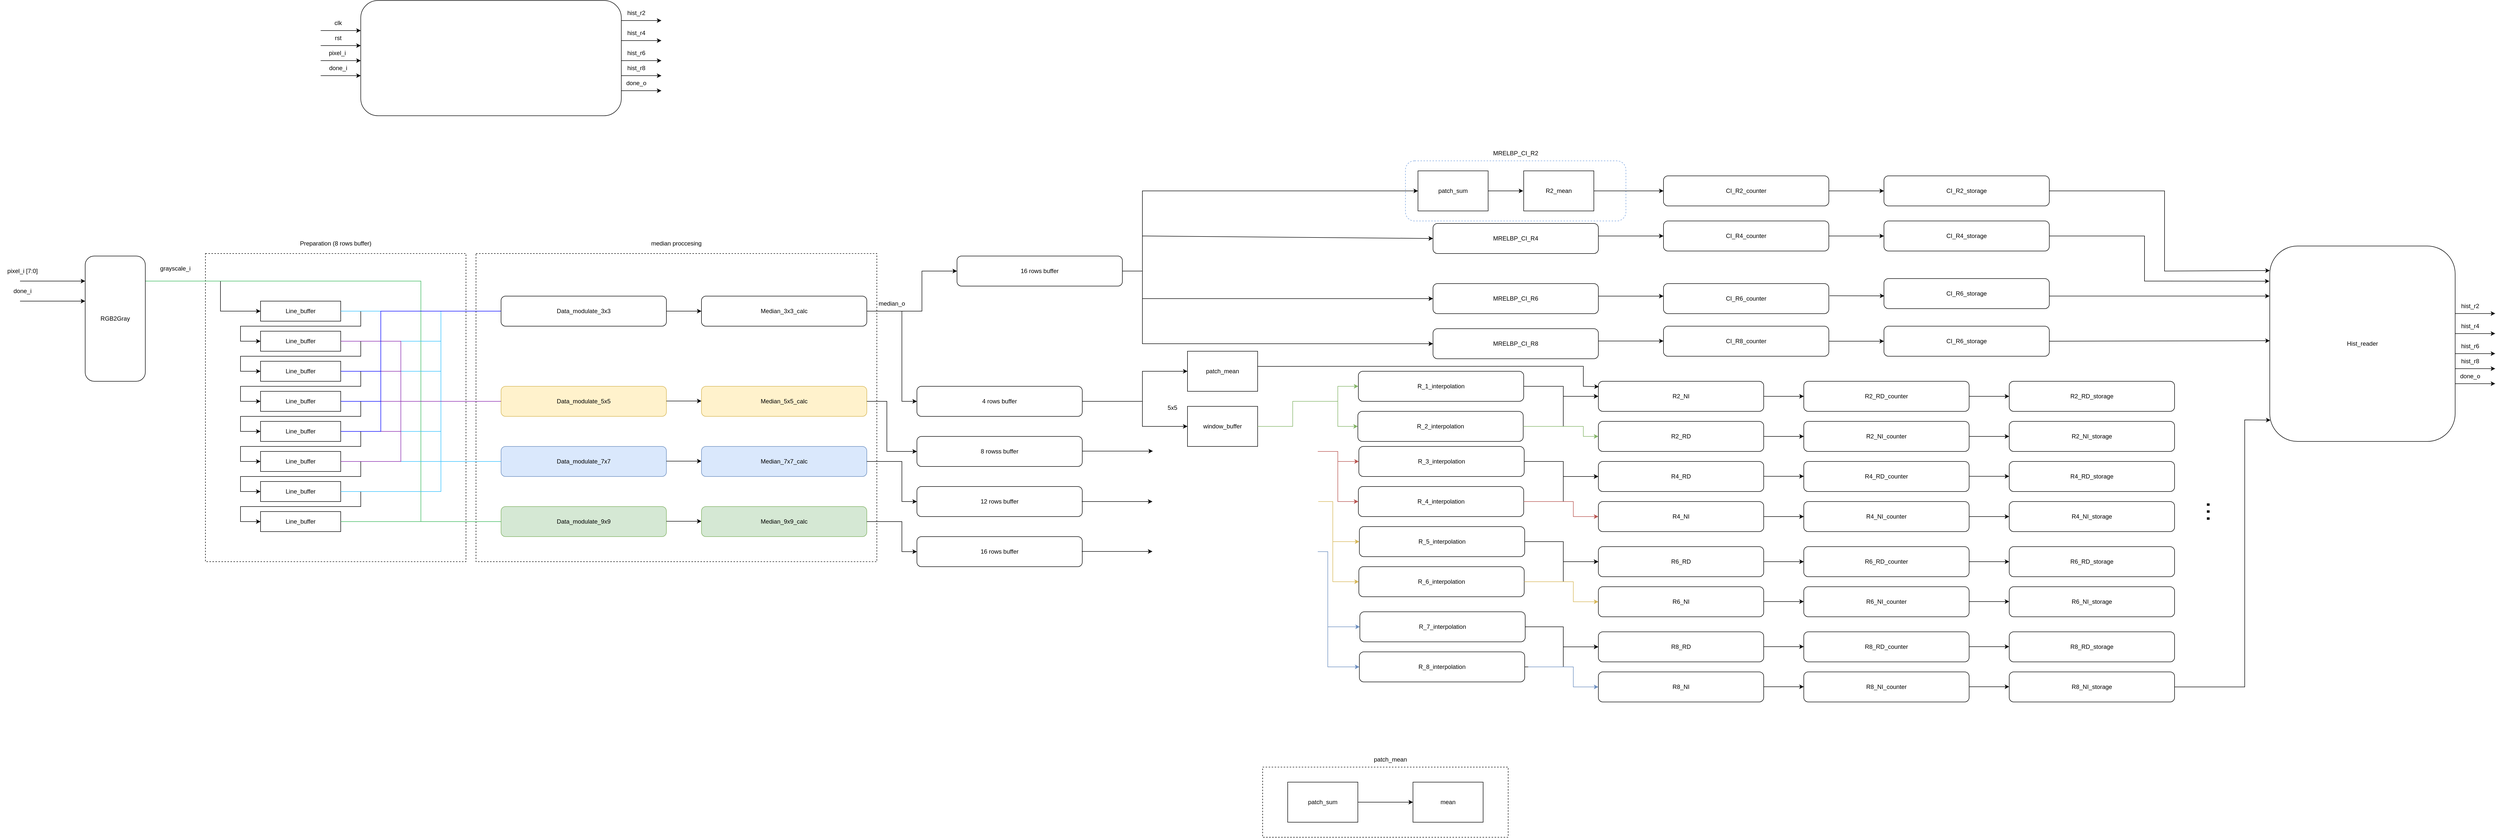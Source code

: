 <mxfile version="26.0.2">
  <diagram id="WNxnk0LURHfRbP0s7R7I" name="Page-1">
    <mxGraphModel dx="2764" dy="976" grid="1" gridSize="10" guides="1" tooltips="1" connect="1" arrows="1" fold="1" page="1" pageScale="1" pageWidth="850" pageHeight="1100" math="0" shadow="0">
      <root>
        <mxCell id="0" />
        <mxCell id="1" parent="0" />
        <mxCell id="ZLRa4HKCprrnMZRO4Hse-26" value="" style="rounded=0;whiteSpace=wrap;html=1;dashed=1;" parent="1" vertex="1">
          <mxGeometry x="2240" y="1930" width="490" height="140" as="geometry" />
        </mxCell>
        <mxCell id="ZLRa4HKCprrnMZRO4Hse-6" value="" style="rounded=1;whiteSpace=wrap;html=1;dashed=1;strokeColor=#7EA6E0;" parent="1" vertex="1">
          <mxGeometry x="2525" y="720" width="440" height="120" as="geometry" />
        </mxCell>
        <mxCell id="xcWUs8alpo8-Jp0Hv6Uv-5" value="" style="rounded=0;whiteSpace=wrap;html=1;dashed=1;" parent="1" vertex="1">
          <mxGeometry x="670" y="905" width="800" height="615" as="geometry" />
        </mxCell>
        <mxCell id="GmcOGzXTu3tJZgcI8re--47" value="" style="rounded=0;whiteSpace=wrap;html=1;dashed=1;" parent="1" vertex="1">
          <mxGeometry x="130" y="905" width="520" height="615" as="geometry" />
        </mxCell>
        <mxCell id="GmcOGzXTu3tJZgcI8re--1" value="grayscale_i" style="text;html=1;align=center;verticalAlign=middle;whiteSpace=wrap;rounded=0;" parent="1" vertex="1">
          <mxGeometry x="40" y="920" width="60" height="30" as="geometry" />
        </mxCell>
        <mxCell id="GmcOGzXTu3tJZgcI8re--2" value="Line_buffer" style="rounded=0;whiteSpace=wrap;html=1;" parent="1" vertex="1">
          <mxGeometry x="240" y="1000" width="160" height="40" as="geometry" />
        </mxCell>
        <mxCell id="GmcOGzXTu3tJZgcI8re--3" value="Line_buffer" style="rounded=0;whiteSpace=wrap;html=1;" parent="1" vertex="1">
          <mxGeometry x="240" y="1060" width="160" height="40" as="geometry" />
        </mxCell>
        <mxCell id="GmcOGzXTu3tJZgcI8re--4" value="Line_buffer" style="rounded=0;whiteSpace=wrap;html=1;" parent="1" vertex="1">
          <mxGeometry x="240" y="1120" width="160" height="40" as="geometry" />
        </mxCell>
        <mxCell id="GmcOGzXTu3tJZgcI8re--5" value="Line_buffer" style="rounded=0;whiteSpace=wrap;html=1;" parent="1" vertex="1">
          <mxGeometry x="240" y="1180" width="160" height="40" as="geometry" />
        </mxCell>
        <mxCell id="GmcOGzXTu3tJZgcI8re--6" value="Line_buffer" style="rounded=0;whiteSpace=wrap;html=1;" parent="1" vertex="1">
          <mxGeometry x="240" y="1240" width="160" height="40" as="geometry" />
        </mxCell>
        <mxCell id="GmcOGzXTu3tJZgcI8re--7" value="Line_buffer" style="rounded=0;whiteSpace=wrap;html=1;" parent="1" vertex="1">
          <mxGeometry x="240" y="1300" width="160" height="40" as="geometry" />
        </mxCell>
        <mxCell id="GmcOGzXTu3tJZgcI8re--8" value="Line_buffer" style="rounded=0;whiteSpace=wrap;html=1;" parent="1" vertex="1">
          <mxGeometry x="240" y="1360" width="160" height="40" as="geometry" />
        </mxCell>
        <mxCell id="GmcOGzXTu3tJZgcI8re--9" value="Line_buffer" style="rounded=0;whiteSpace=wrap;html=1;" parent="1" vertex="1">
          <mxGeometry x="240" y="1420" width="160" height="40" as="geometry" />
        </mxCell>
        <mxCell id="GmcOGzXTu3tJZgcI8re--10" value="" style="endArrow=classic;html=1;rounded=0;entryX=0;entryY=0.5;entryDx=0;entryDy=0;" parent="1" target="GmcOGzXTu3tJZgcI8re--2" edge="1">
          <mxGeometry width="50" height="50" relative="1" as="geometry">
            <mxPoint x="160" y="960" as="sourcePoint" />
            <mxPoint x="220" y="990" as="targetPoint" />
            <Array as="points">
              <mxPoint x="160" y="1020" />
            </Array>
          </mxGeometry>
        </mxCell>
        <mxCell id="GmcOGzXTu3tJZgcI8re--11" value="" style="endArrow=classic;html=1;rounded=0;exitX=1;exitY=0.5;exitDx=0;exitDy=0;entryX=0;entryY=0.5;entryDx=0;entryDy=0;" parent="1" source="GmcOGzXTu3tJZgcI8re--2" target="GmcOGzXTu3tJZgcI8re--3" edge="1">
          <mxGeometry width="50" height="50" relative="1" as="geometry">
            <mxPoint x="400" y="1060" as="sourcePoint" />
            <mxPoint x="450" y="1010" as="targetPoint" />
            <Array as="points">
              <mxPoint x="440" y="1020" />
              <mxPoint x="440" y="1050" />
              <mxPoint x="200" y="1050" />
              <mxPoint x="200" y="1080" />
            </Array>
          </mxGeometry>
        </mxCell>
        <mxCell id="GmcOGzXTu3tJZgcI8re--12" value="" style="endArrow=classic;html=1;rounded=0;exitX=1;exitY=0.5;exitDx=0;exitDy=0;entryX=0;entryY=0.5;entryDx=0;entryDy=0;" parent="1" source="GmcOGzXTu3tJZgcI8re--3" target="GmcOGzXTu3tJZgcI8re--4" edge="1">
          <mxGeometry width="50" height="50" relative="1" as="geometry">
            <mxPoint x="400" y="1130" as="sourcePoint" />
            <mxPoint x="450" y="1080" as="targetPoint" />
            <Array as="points">
              <mxPoint x="440" y="1080" />
              <mxPoint x="440" y="1110" />
              <mxPoint x="200" y="1110" />
              <mxPoint x="200" y="1140" />
            </Array>
          </mxGeometry>
        </mxCell>
        <mxCell id="GmcOGzXTu3tJZgcI8re--13" value="" style="endArrow=classic;html=1;rounded=0;exitX=1;exitY=0.5;exitDx=0;exitDy=0;entryX=0;entryY=0.5;entryDx=0;entryDy=0;" parent="1" edge="1">
          <mxGeometry width="50" height="50" relative="1" as="geometry">
            <mxPoint x="400" y="1140" as="sourcePoint" />
            <mxPoint x="240" y="1200" as="targetPoint" />
            <Array as="points">
              <mxPoint x="440" y="1140" />
              <mxPoint x="440" y="1170" />
              <mxPoint x="200" y="1170" />
              <mxPoint x="200" y="1200" />
            </Array>
          </mxGeometry>
        </mxCell>
        <mxCell id="GmcOGzXTu3tJZgcI8re--14" value="" style="endArrow=classic;html=1;rounded=0;exitX=1;exitY=0.5;exitDx=0;exitDy=0;entryX=0;entryY=0.5;entryDx=0;entryDy=0;" parent="1" edge="1">
          <mxGeometry width="50" height="50" relative="1" as="geometry">
            <mxPoint x="400" y="1200" as="sourcePoint" />
            <mxPoint x="240" y="1260" as="targetPoint" />
            <Array as="points">
              <mxPoint x="440" y="1200" />
              <mxPoint x="440" y="1230" />
              <mxPoint x="200" y="1230" />
              <mxPoint x="200" y="1260" />
            </Array>
          </mxGeometry>
        </mxCell>
        <mxCell id="GmcOGzXTu3tJZgcI8re--15" value="" style="endArrow=classic;html=1;rounded=0;exitX=1;exitY=0.5;exitDx=0;exitDy=0;entryX=0;entryY=0.5;entryDx=0;entryDy=0;" parent="1" edge="1">
          <mxGeometry width="50" height="50" relative="1" as="geometry">
            <mxPoint x="400" y="1260" as="sourcePoint" />
            <mxPoint x="240" y="1320" as="targetPoint" />
            <Array as="points">
              <mxPoint x="440" y="1260" />
              <mxPoint x="440" y="1290" />
              <mxPoint x="200" y="1290" />
              <mxPoint x="200" y="1320" />
            </Array>
          </mxGeometry>
        </mxCell>
        <mxCell id="GmcOGzXTu3tJZgcI8re--16" value="" style="endArrow=classic;html=1;rounded=0;exitX=1;exitY=0.5;exitDx=0;exitDy=0;entryX=0;entryY=0.5;entryDx=0;entryDy=0;" parent="1" edge="1">
          <mxGeometry width="50" height="50" relative="1" as="geometry">
            <mxPoint x="400" y="1320" as="sourcePoint" />
            <mxPoint x="240" y="1380" as="targetPoint" />
            <Array as="points">
              <mxPoint x="440" y="1320" />
              <mxPoint x="440" y="1350" />
              <mxPoint x="200" y="1350" />
              <mxPoint x="200" y="1380" />
            </Array>
          </mxGeometry>
        </mxCell>
        <mxCell id="GmcOGzXTu3tJZgcI8re--17" value="" style="endArrow=classic;html=1;rounded=0;exitX=1;exitY=0.5;exitDx=0;exitDy=0;entryX=0;entryY=0.5;entryDx=0;entryDy=0;" parent="1" edge="1">
          <mxGeometry width="50" height="50" relative="1" as="geometry">
            <mxPoint x="400" y="1380" as="sourcePoint" />
            <mxPoint x="240" y="1440" as="targetPoint" />
            <Array as="points">
              <mxPoint x="440" y="1380" />
              <mxPoint x="440" y="1410" />
              <mxPoint x="200" y="1410" />
              <mxPoint x="200" y="1440" />
            </Array>
          </mxGeometry>
        </mxCell>
        <mxCell id="GmcOGzXTu3tJZgcI8re--18" value="Data_modulate_3x3" style="rounded=1;whiteSpace=wrap;html=1;" parent="1" vertex="1">
          <mxGeometry x="720" y="990" width="330" height="60" as="geometry" />
        </mxCell>
        <mxCell id="GmcOGzXTu3tJZgcI8re--19" value="Data_modulate_5x5" style="rounded=1;whiteSpace=wrap;html=1;fillColor=#fff2cc;strokeColor=#d6b656;" parent="1" vertex="1">
          <mxGeometry x="720" y="1170" width="330" height="60" as="geometry" />
        </mxCell>
        <mxCell id="GmcOGzXTu3tJZgcI8re--20" value="Data_modulate_7x7" style="rounded=1;whiteSpace=wrap;html=1;fillColor=#dae8fc;strokeColor=#6c8ebf;" parent="1" vertex="1">
          <mxGeometry x="720" y="1290" width="330" height="60" as="geometry" />
        </mxCell>
        <mxCell id="GmcOGzXTu3tJZgcI8re--21" value="Data_modulate_9x9" style="rounded=1;whiteSpace=wrap;html=1;fillColor=#d5e8d4;strokeColor=#82b366;" parent="1" vertex="1">
          <mxGeometry x="720" y="1410" width="330" height="60" as="geometry" />
        </mxCell>
        <mxCell id="GmcOGzXTu3tJZgcI8re--22" value="" style="endArrow=none;html=1;rounded=0;entryX=0;entryY=0.5;entryDx=0;entryDy=0;exitX=1;exitY=0.5;exitDx=0;exitDy=0;fillColor=#f8cecc;strokeColor=#39B85B;" parent="1" source="GmcOGzXTu3tJZgcI8re--9" target="GmcOGzXTu3tJZgcI8re--21" edge="1">
          <mxGeometry width="50" height="50" relative="1" as="geometry">
            <mxPoint x="520" y="1380" as="sourcePoint" />
            <mxPoint x="570" y="1330" as="targetPoint" />
          </mxGeometry>
        </mxCell>
        <mxCell id="GmcOGzXTu3tJZgcI8re--23" value="" style="endArrow=none;html=1;rounded=0;entryX=1;entryY=0.5;entryDx=0;entryDy=0;fillColor=#f8cecc;strokeColor=#39B85B;" parent="1" target="GmcOGzXTu3tJZgcI8re--8" edge="1">
          <mxGeometry width="50" height="50" relative="1" as="geometry">
            <mxPoint x="560" y="1440" as="sourcePoint" />
            <mxPoint x="610" y="1330" as="targetPoint" />
            <Array as="points">
              <mxPoint x="560" y="1380" />
            </Array>
          </mxGeometry>
        </mxCell>
        <mxCell id="GmcOGzXTu3tJZgcI8re--24" value="" style="endArrow=none;html=1;rounded=0;entryX=1;entryY=0.5;entryDx=0;entryDy=0;fillColor=#f8cecc;strokeColor=#39B85B;" parent="1" target="GmcOGzXTu3tJZgcI8re--7" edge="1">
          <mxGeometry width="50" height="50" relative="1" as="geometry">
            <mxPoint x="560" y="1440" as="sourcePoint" />
            <mxPoint x="400" y="1380" as="targetPoint" />
            <Array as="points">
              <mxPoint x="560" y="1320" />
            </Array>
          </mxGeometry>
        </mxCell>
        <mxCell id="GmcOGzXTu3tJZgcI8re--25" value="" style="endArrow=none;html=1;rounded=0;entryX=1;entryY=0.5;entryDx=0;entryDy=0;fillColor=#f8cecc;strokeColor=#39B85B;" parent="1" target="GmcOGzXTu3tJZgcI8re--6" edge="1">
          <mxGeometry width="50" height="50" relative="1" as="geometry">
            <mxPoint x="560" y="1440" as="sourcePoint" />
            <mxPoint x="400" y="1320" as="targetPoint" />
            <Array as="points">
              <mxPoint x="560" y="1260" />
            </Array>
          </mxGeometry>
        </mxCell>
        <mxCell id="GmcOGzXTu3tJZgcI8re--26" value="" style="endArrow=none;html=1;rounded=0;entryX=1;entryY=0.5;entryDx=0;entryDy=0;fillColor=#f8cecc;strokeColor=#39B85B;" parent="1" target="GmcOGzXTu3tJZgcI8re--5" edge="1">
          <mxGeometry width="50" height="50" relative="1" as="geometry">
            <mxPoint x="560" y="1440" as="sourcePoint" />
            <mxPoint x="400" y="1260" as="targetPoint" />
            <Array as="points">
              <mxPoint x="560" y="1200" />
            </Array>
          </mxGeometry>
        </mxCell>
        <mxCell id="GmcOGzXTu3tJZgcI8re--27" value="" style="endArrow=none;html=1;rounded=0;entryX=1;entryY=0.5;entryDx=0;entryDy=0;fillColor=#f8cecc;strokeColor=#39B85B;" parent="1" target="GmcOGzXTu3tJZgcI8re--4" edge="1">
          <mxGeometry width="50" height="50" relative="1" as="geometry">
            <mxPoint x="560" y="1440" as="sourcePoint" />
            <mxPoint x="400" y="1200" as="targetPoint" />
            <Array as="points">
              <mxPoint x="560" y="1140" />
            </Array>
          </mxGeometry>
        </mxCell>
        <mxCell id="GmcOGzXTu3tJZgcI8re--28" value="" style="endArrow=none;html=1;rounded=0;entryX=1;entryY=0.5;entryDx=0;entryDy=0;fillColor=#f8cecc;strokeColor=#39B85B;" parent="1" target="GmcOGzXTu3tJZgcI8re--3" edge="1">
          <mxGeometry width="50" height="50" relative="1" as="geometry">
            <mxPoint x="560" y="1440" as="sourcePoint" />
            <mxPoint x="400" y="1140" as="targetPoint" />
            <Array as="points">
              <mxPoint x="560" y="1080" />
            </Array>
          </mxGeometry>
        </mxCell>
        <mxCell id="GmcOGzXTu3tJZgcI8re--29" value="" style="endArrow=none;html=1;rounded=0;entryX=1;entryY=0.5;entryDx=0;entryDy=0;fillColor=#f8cecc;strokeColor=#39B85B;" parent="1" target="GmcOGzXTu3tJZgcI8re--2" edge="1">
          <mxGeometry width="50" height="50" relative="1" as="geometry">
            <mxPoint x="560" y="1440" as="sourcePoint" />
            <mxPoint x="400" y="1080" as="targetPoint" />
            <Array as="points">
              <mxPoint x="560" y="1020" />
            </Array>
          </mxGeometry>
        </mxCell>
        <mxCell id="GmcOGzXTu3tJZgcI8re--30" value="" style="endArrow=none;html=1;rounded=0;fillColor=#f8cecc;strokeColor=#39B85B;" parent="1" edge="1">
          <mxGeometry width="50" height="50" relative="1" as="geometry">
            <mxPoint x="560" y="1440" as="sourcePoint" />
            <mxPoint x="10" y="960" as="targetPoint" />
            <Array as="points">
              <mxPoint x="560" y="960" />
            </Array>
          </mxGeometry>
        </mxCell>
        <mxCell id="GmcOGzXTu3tJZgcI8re--31" value="" style="endArrow=none;html=1;rounded=0;exitX=1;exitY=0.5;exitDx=0;exitDy=0;entryX=0;entryY=0.5;entryDx=0;entryDy=0;strokeColor=#2EC0FF;" parent="1" source="GmcOGzXTu3tJZgcI8re--8" target="GmcOGzXTu3tJZgcI8re--20" edge="1">
          <mxGeometry width="50" height="50" relative="1" as="geometry">
            <mxPoint x="670" y="1360" as="sourcePoint" />
            <mxPoint x="720" y="1310" as="targetPoint" />
            <Array as="points">
              <mxPoint x="600" y="1380" />
              <mxPoint x="600" y="1320" />
            </Array>
          </mxGeometry>
        </mxCell>
        <mxCell id="GmcOGzXTu3tJZgcI8re--32" value="" style="endArrow=none;html=1;rounded=0;exitX=1;exitY=0.5;exitDx=0;exitDy=0;entryX=0;entryY=0.5;entryDx=0;entryDy=0;strokeColor=#2EC0FF;" parent="1" source="GmcOGzXTu3tJZgcI8re--7" target="GmcOGzXTu3tJZgcI8re--20" edge="1">
          <mxGeometry width="50" height="50" relative="1" as="geometry">
            <mxPoint x="590" y="1310" as="sourcePoint" />
            <mxPoint x="640" y="1260" as="targetPoint" />
          </mxGeometry>
        </mxCell>
        <mxCell id="GmcOGzXTu3tJZgcI8re--33" value="" style="endArrow=none;html=1;rounded=0;exitX=1;exitY=0.5;exitDx=0;exitDy=0;entryX=0;entryY=0.5;entryDx=0;entryDy=0;strokeColor=#2EC0FF;" parent="1" source="GmcOGzXTu3tJZgcI8re--6" target="GmcOGzXTu3tJZgcI8re--20" edge="1">
          <mxGeometry width="50" height="50" relative="1" as="geometry">
            <mxPoint x="620" y="1280" as="sourcePoint" />
            <mxPoint x="670" y="1230" as="targetPoint" />
            <Array as="points">
              <mxPoint x="600" y="1260" />
              <mxPoint x="600" y="1320" />
            </Array>
          </mxGeometry>
        </mxCell>
        <mxCell id="GmcOGzXTu3tJZgcI8re--34" value="" style="endArrow=none;html=1;rounded=0;exitX=1;exitY=0.5;exitDx=0;exitDy=0;entryX=0;entryY=0.5;entryDx=0;entryDy=0;strokeColor=#2EC0FF;" parent="1" source="GmcOGzXTu3tJZgcI8re--5" edge="1">
          <mxGeometry width="50" height="50" relative="1" as="geometry">
            <mxPoint x="400" y="1260" as="sourcePoint" />
            <mxPoint x="720" y="1320" as="targetPoint" />
            <Array as="points">
              <mxPoint x="600" y="1200" />
              <mxPoint x="600" y="1320" />
            </Array>
          </mxGeometry>
        </mxCell>
        <mxCell id="GmcOGzXTu3tJZgcI8re--35" value="" style="endArrow=none;html=1;rounded=0;exitX=1;exitY=0.5;exitDx=0;exitDy=0;entryX=0;entryY=0.5;entryDx=0;entryDy=0;strokeColor=#2EC0FF;" parent="1" source="GmcOGzXTu3tJZgcI8re--4" edge="1">
          <mxGeometry width="50" height="50" relative="1" as="geometry">
            <mxPoint x="400" y="1200" as="sourcePoint" />
            <mxPoint x="720" y="1320" as="targetPoint" />
            <Array as="points">
              <mxPoint x="600" y="1140" />
              <mxPoint x="600" y="1320" />
            </Array>
          </mxGeometry>
        </mxCell>
        <mxCell id="GmcOGzXTu3tJZgcI8re--36" value="" style="endArrow=none;html=1;rounded=0;entryX=0;entryY=0.5;entryDx=0;entryDy=0;exitX=1;exitY=0.5;exitDx=0;exitDy=0;strokeColor=#2EC0FF;" parent="1" source="GmcOGzXTu3tJZgcI8re--3" edge="1">
          <mxGeometry width="50" height="50" relative="1" as="geometry">
            <mxPoint x="410" y="1080" as="sourcePoint" />
            <mxPoint x="720" y="1320" as="targetPoint" />
            <Array as="points">
              <mxPoint x="600" y="1080" />
              <mxPoint x="600" y="1320" />
            </Array>
          </mxGeometry>
        </mxCell>
        <mxCell id="GmcOGzXTu3tJZgcI8re--37" value="" style="endArrow=none;html=1;rounded=0;entryX=0;entryY=0.5;entryDx=0;entryDy=0;exitX=1;exitY=0.5;exitDx=0;exitDy=0;strokeColor=#2EC0FF;" parent="1" source="GmcOGzXTu3tJZgcI8re--2" edge="1">
          <mxGeometry width="50" height="50" relative="1" as="geometry">
            <mxPoint x="400" y="1080" as="sourcePoint" />
            <mxPoint x="720" y="1320" as="targetPoint" />
            <Array as="points">
              <mxPoint x="600" y="1020" />
              <mxPoint x="600" y="1320" />
            </Array>
          </mxGeometry>
        </mxCell>
        <mxCell id="GmcOGzXTu3tJZgcI8re--38" value="" style="endArrow=none;html=1;rounded=0;entryX=0;entryY=0.5;entryDx=0;entryDy=0;exitX=1;exitY=0.5;exitDx=0;exitDy=0;strokeColor=#8825ad;" parent="1" source="GmcOGzXTu3tJZgcI8re--7" target="GmcOGzXTu3tJZgcI8re--19" edge="1">
          <mxGeometry width="50" height="50" relative="1" as="geometry">
            <mxPoint x="590" y="1270" as="sourcePoint" />
            <mxPoint x="640" y="1220" as="targetPoint" />
            <Array as="points">
              <mxPoint x="520" y="1320" />
              <mxPoint x="520" y="1200" />
            </Array>
          </mxGeometry>
        </mxCell>
        <mxCell id="GmcOGzXTu3tJZgcI8re--39" value="" style="endArrow=none;html=1;rounded=0;entryX=0;entryY=0.5;entryDx=0;entryDy=0;exitX=1;exitY=0.5;exitDx=0;exitDy=0;strokeColor=#8825ad;" parent="1" source="GmcOGzXTu3tJZgcI8re--5" target="GmcOGzXTu3tJZgcI8re--19" edge="1">
          <mxGeometry width="50" height="50" relative="1" as="geometry">
            <mxPoint x="620" y="1280" as="sourcePoint" />
            <mxPoint x="670" y="1230" as="targetPoint" />
          </mxGeometry>
        </mxCell>
        <mxCell id="GmcOGzXTu3tJZgcI8re--40" value="" style="endArrow=none;html=1;rounded=0;entryX=0;entryY=0.5;entryDx=0;entryDy=0;exitX=1;exitY=0.5;exitDx=0;exitDy=0;strokeColor=#8825ad;" parent="1" source="GmcOGzXTu3tJZgcI8re--6" target="GmcOGzXTu3tJZgcI8re--19" edge="1">
          <mxGeometry width="50" height="50" relative="1" as="geometry">
            <mxPoint x="480" y="1380" as="sourcePoint" />
            <mxPoint x="530" y="1330" as="targetPoint" />
            <Array as="points">
              <mxPoint x="520" y="1260" />
              <mxPoint x="520" y="1200" />
            </Array>
          </mxGeometry>
        </mxCell>
        <mxCell id="GmcOGzXTu3tJZgcI8re--41" value="" style="endArrow=none;html=1;rounded=0;exitX=1;exitY=0.5;exitDx=0;exitDy=0;entryX=0;entryY=0.5;entryDx=0;entryDy=0;strokeColor=#8825ad;" parent="1" source="GmcOGzXTu3tJZgcI8re--4" target="GmcOGzXTu3tJZgcI8re--19" edge="1">
          <mxGeometry width="50" height="50" relative="1" as="geometry">
            <mxPoint x="400" y="1140" as="sourcePoint" />
            <mxPoint x="570" y="1110" as="targetPoint" />
            <Array as="points">
              <mxPoint x="520" y="1140" />
              <mxPoint x="520" y="1200" />
            </Array>
          </mxGeometry>
        </mxCell>
        <mxCell id="GmcOGzXTu3tJZgcI8re--42" value="" style="endArrow=none;html=1;rounded=0;entryX=0;entryY=0.5;entryDx=0;entryDy=0;exitX=1;exitY=0.5;exitDx=0;exitDy=0;strokeColor=#8825ad;" parent="1" source="GmcOGzXTu3tJZgcI8re--3" target="GmcOGzXTu3tJZgcI8re--19" edge="1">
          <mxGeometry width="50" height="50" relative="1" as="geometry">
            <mxPoint x="510" y="1240" as="sourcePoint" />
            <mxPoint x="560" y="1190" as="targetPoint" />
            <Array as="points">
              <mxPoint x="520" y="1080" />
              <mxPoint x="520" y="1200" />
            </Array>
          </mxGeometry>
        </mxCell>
        <mxCell id="GmcOGzXTu3tJZgcI8re--43" value="" style="endArrow=none;html=1;rounded=0;entryX=0;entryY=0.5;entryDx=0;entryDy=0;exitX=1;exitY=0.5;exitDx=0;exitDy=0;fillColor=#f8cecc;strokeColor=#0000FF;" parent="1" source="GmcOGzXTu3tJZgcI8re--6" target="GmcOGzXTu3tJZgcI8re--18" edge="1">
          <mxGeometry width="50" height="50" relative="1" as="geometry">
            <mxPoint x="660" y="1090" as="sourcePoint" />
            <mxPoint x="710" y="1040" as="targetPoint" />
            <Array as="points">
              <mxPoint x="440" y="1260" />
              <mxPoint x="480" y="1260" />
              <mxPoint x="480" y="1020" />
            </Array>
          </mxGeometry>
        </mxCell>
        <mxCell id="GmcOGzXTu3tJZgcI8re--44" value="" style="endArrow=none;html=1;rounded=0;entryX=0;entryY=0.5;entryDx=0;entryDy=0;fillColor=#f8cecc;strokeColor=#0000FF;exitX=1;exitY=0.5;exitDx=0;exitDy=0;" parent="1" source="GmcOGzXTu3tJZgcI8re--5" target="GmcOGzXTu3tJZgcI8re--18" edge="1">
          <mxGeometry width="50" height="50" relative="1" as="geometry">
            <mxPoint x="470" y="1110" as="sourcePoint" />
            <mxPoint x="580" y="1090" as="targetPoint" />
            <Array as="points">
              <mxPoint x="480" y="1200" />
              <mxPoint x="480" y="1020" />
            </Array>
          </mxGeometry>
        </mxCell>
        <mxCell id="GmcOGzXTu3tJZgcI8re--45" value="" style="endArrow=none;html=1;rounded=0;entryX=0;entryY=0.5;entryDx=0;entryDy=0;exitX=1;exitY=0.5;exitDx=0;exitDy=0;fillColor=#f8cecc;strokeColor=#0000FF;" parent="1" source="GmcOGzXTu3tJZgcI8re--4" target="GmcOGzXTu3tJZgcI8re--18" edge="1">
          <mxGeometry width="50" height="50" relative="1" as="geometry">
            <mxPoint x="530" y="1140" as="sourcePoint" />
            <mxPoint x="580" y="1090" as="targetPoint" />
            <Array as="points">
              <mxPoint x="480" y="1140" />
              <mxPoint x="480" y="1020" />
            </Array>
          </mxGeometry>
        </mxCell>
        <mxCell id="GmcOGzXTu3tJZgcI8re--48" value="Preparation (8 rows buffer)" style="text;html=1;align=center;verticalAlign=middle;whiteSpace=wrap;rounded=0;" parent="1" vertex="1">
          <mxGeometry x="290" y="870" width="200" height="30" as="geometry" />
        </mxCell>
        <mxCell id="GmcOGzXTu3tJZgcI8re--49" value="" style="endArrow=classic;html=1;rounded=0;exitX=1;exitY=0.5;exitDx=0;exitDy=0;" parent="1" source="GmcOGzXTu3tJZgcI8re--18" edge="1">
          <mxGeometry width="50" height="50" relative="1" as="geometry">
            <mxPoint x="1130" y="1060" as="sourcePoint" />
            <mxPoint x="1120" y="1020" as="targetPoint" />
          </mxGeometry>
        </mxCell>
        <mxCell id="GmcOGzXTu3tJZgcI8re--53" value="" style="endArrow=classic;html=1;rounded=0;exitX=1;exitY=0.5;exitDx=0;exitDy=0;" parent="1" edge="1">
          <mxGeometry width="50" height="50" relative="1" as="geometry">
            <mxPoint x="1050" y="1199.41" as="sourcePoint" />
            <mxPoint x="1120" y="1199.41" as="targetPoint" />
          </mxGeometry>
        </mxCell>
        <mxCell id="GmcOGzXTu3tJZgcI8re--54" value="" style="endArrow=classic;html=1;rounded=0;exitX=1;exitY=0.5;exitDx=0;exitDy=0;" parent="1" edge="1">
          <mxGeometry width="50" height="50" relative="1" as="geometry">
            <mxPoint x="1050" y="1319.41" as="sourcePoint" />
            <mxPoint x="1120" y="1319.41" as="targetPoint" />
          </mxGeometry>
        </mxCell>
        <mxCell id="GmcOGzXTu3tJZgcI8re--55" value="" style="endArrow=classic;html=1;rounded=0;exitX=1;exitY=0.5;exitDx=0;exitDy=0;" parent="1" edge="1">
          <mxGeometry width="50" height="50" relative="1" as="geometry">
            <mxPoint x="1050" y="1439.41" as="sourcePoint" />
            <mxPoint x="1120" y="1439.41" as="targetPoint" />
          </mxGeometry>
        </mxCell>
        <mxCell id="GmcOGzXTu3tJZgcI8re--56" value="Median_3x3_calc" style="rounded=1;whiteSpace=wrap;html=1;" parent="1" vertex="1">
          <mxGeometry x="1120" y="990" width="330" height="60" as="geometry" />
        </mxCell>
        <mxCell id="GmcOGzXTu3tJZgcI8re--57" value="Median_5x5_calc" style="rounded=1;whiteSpace=wrap;html=1;fillColor=#fff2cc;strokeColor=#d6b656;" parent="1" vertex="1">
          <mxGeometry x="1120" y="1170" width="330" height="60" as="geometry" />
        </mxCell>
        <mxCell id="GmcOGzXTu3tJZgcI8re--58" value="Median_7x7_calc" style="rounded=1;whiteSpace=wrap;html=1;fillColor=#dae8fc;strokeColor=#6c8ebf;" parent="1" vertex="1">
          <mxGeometry x="1120" y="1290" width="330" height="60" as="geometry" />
        </mxCell>
        <mxCell id="GmcOGzXTu3tJZgcI8re--59" value="Median_9x9_calc" style="rounded=1;whiteSpace=wrap;html=1;fillColor=#d5e8d4;strokeColor=#82b366;" parent="1" vertex="1">
          <mxGeometry x="1120" y="1410" width="330" height="60" as="geometry" />
        </mxCell>
        <mxCell id="GmcOGzXTu3tJZgcI8re--84" value="median_o" style="text;html=1;align=center;verticalAlign=middle;whiteSpace=wrap;rounded=0;" parent="1" vertex="1">
          <mxGeometry x="1470" y="990" width="60" height="30" as="geometry" />
        </mxCell>
        <mxCell id="xcWUs8alpo8-Jp0Hv6Uv-1" value="4 rows buffer" style="rounded=1;whiteSpace=wrap;html=1;" parent="1" vertex="1">
          <mxGeometry x="1550" y="1170" width="330" height="60" as="geometry" />
        </mxCell>
        <mxCell id="xcWUs8alpo8-Jp0Hv6Uv-2" value="8 rowss buffer" style="rounded=1;whiteSpace=wrap;html=1;" parent="1" vertex="1">
          <mxGeometry x="1550" y="1270" width="330" height="60" as="geometry" />
        </mxCell>
        <mxCell id="xcWUs8alpo8-Jp0Hv6Uv-3" value="12 rows buffer" style="rounded=1;whiteSpace=wrap;html=1;" parent="1" vertex="1">
          <mxGeometry x="1550" y="1370" width="330" height="60" as="geometry" />
        </mxCell>
        <mxCell id="xcWUs8alpo8-Jp0Hv6Uv-4" value="16 rows buffer" style="rounded=1;whiteSpace=wrap;html=1;" parent="1" vertex="1">
          <mxGeometry x="1550" y="1470" width="330" height="60" as="geometry" />
        </mxCell>
        <mxCell id="xcWUs8alpo8-Jp0Hv6Uv-7" value="median proccesing" style="text;html=1;align=center;verticalAlign=middle;whiteSpace=wrap;rounded=0;" parent="1" vertex="1">
          <mxGeometry x="970" y="870" width="200" height="30" as="geometry" />
        </mxCell>
        <mxCell id="xcWUs8alpo8-Jp0Hv6Uv-8" value="" style="endArrow=classic;html=1;rounded=0;exitX=1;exitY=0.5;exitDx=0;exitDy=0;entryX=0;entryY=0.5;entryDx=0;entryDy=0;" parent="1" source="GmcOGzXTu3tJZgcI8re--56" target="xcWUs8alpo8-Jp0Hv6Uv-1" edge="1">
          <mxGeometry width="50" height="50" relative="1" as="geometry">
            <mxPoint x="1990" y="1230" as="sourcePoint" />
            <mxPoint x="2040" y="1180" as="targetPoint" />
            <Array as="points">
              <mxPoint x="1520" y="1020" />
              <mxPoint x="1520" y="1200" />
            </Array>
          </mxGeometry>
        </mxCell>
        <mxCell id="xcWUs8alpo8-Jp0Hv6Uv-9" value="" style="endArrow=classic;html=1;rounded=0;exitX=1;exitY=0.5;exitDx=0;exitDy=0;entryX=0;entryY=0.5;entryDx=0;entryDy=0;" parent="1" source="GmcOGzXTu3tJZgcI8re--57" target="xcWUs8alpo8-Jp0Hv6Uv-2" edge="1">
          <mxGeometry width="50" height="50" relative="1" as="geometry">
            <mxPoint x="1990" y="1230" as="sourcePoint" />
            <mxPoint x="1540" y="1300" as="targetPoint" />
            <Array as="points">
              <mxPoint x="1490" y="1200" />
              <mxPoint x="1490" y="1300" />
            </Array>
          </mxGeometry>
        </mxCell>
        <mxCell id="xcWUs8alpo8-Jp0Hv6Uv-10" value="" style="endArrow=classic;html=1;rounded=0;exitX=1;exitY=0.5;exitDx=0;exitDy=0;entryX=0;entryY=0.5;entryDx=0;entryDy=0;" parent="1" source="GmcOGzXTu3tJZgcI8re--58" target="xcWUs8alpo8-Jp0Hv6Uv-3" edge="1">
          <mxGeometry width="50" height="50" relative="1" as="geometry">
            <mxPoint x="1530" y="1325" as="sourcePoint" />
            <mxPoint x="1580" y="1275" as="targetPoint" />
            <Array as="points">
              <mxPoint x="1520" y="1320" />
              <mxPoint x="1520" y="1400" />
            </Array>
          </mxGeometry>
        </mxCell>
        <mxCell id="xcWUs8alpo8-Jp0Hv6Uv-11" value="" style="endArrow=classic;html=1;rounded=0;exitX=1;exitY=0.5;exitDx=0;exitDy=0;entryX=0;entryY=0.5;entryDx=0;entryDy=0;" parent="1" source="GmcOGzXTu3tJZgcI8re--59" target="xcWUs8alpo8-Jp0Hv6Uv-4" edge="1">
          <mxGeometry width="50" height="50" relative="1" as="geometry">
            <mxPoint x="1850" y="1450" as="sourcePoint" />
            <mxPoint x="1900" y="1400" as="targetPoint" />
            <Array as="points">
              <mxPoint x="1520" y="1440" />
              <mxPoint x="1520" y="1500" />
            </Array>
          </mxGeometry>
        </mxCell>
        <mxCell id="cKaFTFPh17Z6DULblfAX-4" value="16 rows buffer" style="rounded=1;whiteSpace=wrap;html=1;" parent="1" vertex="1">
          <mxGeometry x="1630" y="910" width="330" height="60" as="geometry" />
        </mxCell>
        <mxCell id="cKaFTFPh17Z6DULblfAX-6" value="" style="endArrow=classic;html=1;rounded=0;exitX=1;exitY=0.5;exitDx=0;exitDy=0;entryX=0;entryY=0.5;entryDx=0;entryDy=0;" parent="1" source="GmcOGzXTu3tJZgcI8re--56" target="cKaFTFPh17Z6DULblfAX-4" edge="1">
          <mxGeometry width="50" height="50" relative="1" as="geometry">
            <mxPoint x="1650" y="1070" as="sourcePoint" />
            <mxPoint x="1700" y="1020" as="targetPoint" />
            <Array as="points">
              <mxPoint x="1560" y="1020" />
              <mxPoint x="1560" y="940" />
            </Array>
          </mxGeometry>
        </mxCell>
        <mxCell id="cKaFTFPh17Z6DULblfAX-10" value="MRELBP_CI_R4" style="rounded=1;whiteSpace=wrap;html=1;" parent="1" vertex="1">
          <mxGeometry x="2580" y="845" width="330" height="60" as="geometry" />
        </mxCell>
        <mxCell id="cKaFTFPh17Z6DULblfAX-11" value="MRELBP_CI_R6" style="rounded=1;whiteSpace=wrap;html=1;" parent="1" vertex="1">
          <mxGeometry x="2580" y="965" width="330" height="60" as="geometry" />
        </mxCell>
        <mxCell id="cKaFTFPh17Z6DULblfAX-12" value="MRELBP_CI_R8" style="rounded=1;whiteSpace=wrap;html=1;" parent="1" vertex="1">
          <mxGeometry x="2580" y="1055" width="330" height="60" as="geometry" />
        </mxCell>
        <mxCell id="oXViZq4bpHaVGdFtksc9-2" value="" style="endArrow=classic;html=1;rounded=0;" parent="1" edge="1">
          <mxGeometry width="50" height="50" relative="1" as="geometry">
            <mxPoint x="-240" y="960" as="sourcePoint" />
            <mxPoint x="-110" y="960" as="targetPoint" />
          </mxGeometry>
        </mxCell>
        <mxCell id="oXViZq4bpHaVGdFtksc9-3" value="" style="endArrow=classic;html=1;rounded=0;" parent="1" edge="1">
          <mxGeometry width="50" height="50" relative="1" as="geometry">
            <mxPoint x="-240" y="1000" as="sourcePoint" />
            <mxPoint x="-110" y="1000" as="targetPoint" />
          </mxGeometry>
        </mxCell>
        <mxCell id="oXViZq4bpHaVGdFtksc9-5" value="pixel_i [7:0]" style="text;html=1;align=center;verticalAlign=middle;whiteSpace=wrap;rounded=0;" parent="1" vertex="1">
          <mxGeometry x="-280" y="925" width="90" height="30" as="geometry" />
        </mxCell>
        <mxCell id="oXViZq4bpHaVGdFtksc9-6" value="done_i" style="text;html=1;align=center;verticalAlign=middle;whiteSpace=wrap;rounded=0;" parent="1" vertex="1">
          <mxGeometry x="-280" y="965" width="90" height="30" as="geometry" />
        </mxCell>
        <mxCell id="oXViZq4bpHaVGdFtksc9-7" value="" style="endArrow=classic;html=1;rounded=0;exitX=1;exitY=0.5;exitDx=0;exitDy=0;entryX=0;entryY=0.5;entryDx=0;entryDy=0;" parent="1" source="cKaFTFPh17Z6DULblfAX-4" target="ZLRa4HKCprrnMZRO4Hse-2" edge="1">
          <mxGeometry width="50" height="50" relative="1" as="geometry">
            <mxPoint x="2020" y="970" as="sourcePoint" />
            <mxPoint x="2200" y="779" as="targetPoint" />
            <Array as="points">
              <mxPoint x="2000" y="940" />
              <mxPoint x="2000" y="780" />
            </Array>
          </mxGeometry>
        </mxCell>
        <mxCell id="oXViZq4bpHaVGdFtksc9-8" value="" style="endArrow=classic;html=1;rounded=0;entryX=0;entryY=0.5;entryDx=0;entryDy=0;" parent="1" target="cKaFTFPh17Z6DULblfAX-10" edge="1">
          <mxGeometry width="50" height="50" relative="1" as="geometry">
            <mxPoint x="1960" y="940" as="sourcePoint" />
            <mxPoint x="2099.01" y="869.42" as="targetPoint" />
            <Array as="points">
              <mxPoint x="2000" y="940" />
              <mxPoint x="2000" y="870" />
            </Array>
          </mxGeometry>
        </mxCell>
        <mxCell id="oXViZq4bpHaVGdFtksc9-9" value="" style="endArrow=classic;html=1;rounded=0;exitX=1;exitY=0.5;exitDx=0;exitDy=0;entryX=0;entryY=0.5;entryDx=0;entryDy=0;" parent="1" source="cKaFTFPh17Z6DULblfAX-4" target="cKaFTFPh17Z6DULblfAX-11" edge="1">
          <mxGeometry width="50" height="50" relative="1" as="geometry">
            <mxPoint x="2030" y="1000" as="sourcePoint" />
            <mxPoint x="2100" y="995" as="targetPoint" />
            <Array as="points">
              <mxPoint x="2000" y="940" />
              <mxPoint x="2000" y="995" />
            </Array>
          </mxGeometry>
        </mxCell>
        <mxCell id="oXViZq4bpHaVGdFtksc9-11" value="" style="endArrow=classic;html=1;rounded=0;exitX=1;exitY=0.5;exitDx=0;exitDy=0;entryX=0;entryY=0.5;entryDx=0;entryDy=0;" parent="1" source="cKaFTFPh17Z6DULblfAX-4" target="cKaFTFPh17Z6DULblfAX-12" edge="1">
          <mxGeometry width="50" height="50" relative="1" as="geometry">
            <mxPoint x="2040" y="1040" as="sourcePoint" />
            <mxPoint x="2100" y="1085" as="targetPoint" />
            <Array as="points">
              <mxPoint x="2000" y="940" />
              <mxPoint x="2000" y="1085" />
            </Array>
          </mxGeometry>
        </mxCell>
        <mxCell id="oXViZq4bpHaVGdFtksc9-14" value="CI_R2_counter" style="rounded=1;whiteSpace=wrap;html=1;" parent="1" vertex="1">
          <mxGeometry x="3040" y="750" width="330" height="60" as="geometry" />
        </mxCell>
        <mxCell id="oXViZq4bpHaVGdFtksc9-15" value="RGB2Gray" style="rounded=1;whiteSpace=wrap;html=1;" parent="1" vertex="1">
          <mxGeometry x="-110" y="910" width="120" height="250" as="geometry" />
        </mxCell>
        <mxCell id="oXViZq4bpHaVGdFtksc9-16" value="" style="endArrow=classic;html=1;rounded=0;exitX=1;exitY=0.5;exitDx=0;exitDy=0;entryX=0;entryY=0.5;entryDx=0;entryDy=0;" parent="1" source="ZLRa4HKCprrnMZRO4Hse-5" target="oXViZq4bpHaVGdFtksc9-14" edge="1">
          <mxGeometry width="50" height="50" relative="1" as="geometry">
            <mxPoint x="2910" y="780.02" as="sourcePoint" />
            <mxPoint x="3060" y="830" as="targetPoint" />
          </mxGeometry>
        </mxCell>
        <mxCell id="oXViZq4bpHaVGdFtksc9-17" value="CI_R4_counter" style="rounded=1;whiteSpace=wrap;html=1;" parent="1" vertex="1">
          <mxGeometry x="3040" y="840" width="330" height="60" as="geometry" />
        </mxCell>
        <mxCell id="oXViZq4bpHaVGdFtksc9-18" value="CI_R6_counter" style="rounded=1;whiteSpace=wrap;html=1;" parent="1" vertex="1">
          <mxGeometry x="3040" y="965" width="330" height="60" as="geometry" />
        </mxCell>
        <mxCell id="oXViZq4bpHaVGdFtksc9-19" value="CI_R8_counter" style="rounded=1;whiteSpace=wrap;html=1;" parent="1" vertex="1">
          <mxGeometry x="3040" y="1050" width="330" height="60" as="geometry" />
        </mxCell>
        <mxCell id="oXViZq4bpHaVGdFtksc9-20" value="" style="endArrow=classic;html=1;rounded=0;exitX=1;exitY=0.417;exitDx=0;exitDy=0;entryX=0;entryY=0.5;entryDx=0;entryDy=0;exitPerimeter=0;" parent="1" edge="1">
          <mxGeometry width="50" height="50" relative="1" as="geometry">
            <mxPoint x="2910" y="870" as="sourcePoint" />
            <mxPoint x="3040" y="870" as="targetPoint" />
          </mxGeometry>
        </mxCell>
        <mxCell id="oXViZq4bpHaVGdFtksc9-21" value="" style="endArrow=classic;html=1;rounded=0;exitX=1;exitY=0.417;exitDx=0;exitDy=0;entryX=0;entryY=0.5;entryDx=0;entryDy=0;exitPerimeter=0;" parent="1" edge="1">
          <mxGeometry width="50" height="50" relative="1" as="geometry">
            <mxPoint x="2910" y="990" as="sourcePoint" />
            <mxPoint x="3040" y="990" as="targetPoint" />
          </mxGeometry>
        </mxCell>
        <mxCell id="oXViZq4bpHaVGdFtksc9-22" value="" style="endArrow=classic;html=1;rounded=0;exitX=1;exitY=0.417;exitDx=0;exitDy=0;entryX=0;entryY=0.5;entryDx=0;entryDy=0;exitPerimeter=0;" parent="1" edge="1">
          <mxGeometry width="50" height="50" relative="1" as="geometry">
            <mxPoint x="2910" y="1079.58" as="sourcePoint" />
            <mxPoint x="3040" y="1079.58" as="targetPoint" />
          </mxGeometry>
        </mxCell>
        <mxCell id="oXViZq4bpHaVGdFtksc9-23" value="CI_R2_storage" style="rounded=1;whiteSpace=wrap;html=1;" parent="1" vertex="1">
          <mxGeometry x="3480" y="750" width="330" height="60" as="geometry" />
        </mxCell>
        <mxCell id="oXViZq4bpHaVGdFtksc9-24" value="" style="endArrow=classic;html=1;rounded=0;exitX=1;exitY=0.5;exitDx=0;exitDy=0;entryX=0;entryY=0.5;entryDx=0;entryDy=0;" parent="1" source="oXViZq4bpHaVGdFtksc9-14" target="oXViZq4bpHaVGdFtksc9-23" edge="1">
          <mxGeometry width="50" height="50" relative="1" as="geometry">
            <mxPoint x="3450" y="865" as="sourcePoint" />
            <mxPoint x="3500" y="815" as="targetPoint" />
          </mxGeometry>
        </mxCell>
        <mxCell id="oXViZq4bpHaVGdFtksc9-25" value="CI_R4_storage" style="rounded=1;whiteSpace=wrap;html=1;" parent="1" vertex="1">
          <mxGeometry x="3480" y="840" width="330" height="60" as="geometry" />
        </mxCell>
        <mxCell id="oXViZq4bpHaVGdFtksc9-26" value="" style="endArrow=classic;html=1;rounded=0;exitX=1;exitY=0.5;exitDx=0;exitDy=0;entryX=0;entryY=0.5;entryDx=0;entryDy=0;" parent="1" target="oXViZq4bpHaVGdFtksc9-25" edge="1">
          <mxGeometry width="50" height="50" relative="1" as="geometry">
            <mxPoint x="3370" y="870" as="sourcePoint" />
            <mxPoint x="3500" y="905" as="targetPoint" />
          </mxGeometry>
        </mxCell>
        <mxCell id="oXViZq4bpHaVGdFtksc9-27" value="CI_R6_storage" style="rounded=1;whiteSpace=wrap;html=1;" parent="1" vertex="1">
          <mxGeometry x="3480" y="955" width="330" height="60" as="geometry" />
        </mxCell>
        <mxCell id="oXViZq4bpHaVGdFtksc9-28" value="" style="endArrow=classic;html=1;rounded=0;exitX=1.004;exitY=0.404;exitDx=0;exitDy=0;exitPerimeter=0;entryX=0.002;entryY=0.575;entryDx=0;entryDy=0;entryPerimeter=0;" parent="1" source="oXViZq4bpHaVGdFtksc9-18" target="oXViZq4bpHaVGdFtksc9-27" edge="1">
          <mxGeometry width="50" height="50" relative="1" as="geometry">
            <mxPoint x="3370" y="995" as="sourcePoint" />
            <mxPoint x="3480" y="994" as="targetPoint" />
          </mxGeometry>
        </mxCell>
        <mxCell id="oXViZq4bpHaVGdFtksc9-29" value="CI_R6_storage" style="rounded=1;whiteSpace=wrap;html=1;" parent="1" vertex="1">
          <mxGeometry x="3480" y="1050" width="330" height="60" as="geometry" />
        </mxCell>
        <mxCell id="oXViZq4bpHaVGdFtksc9-30" value="" style="endArrow=classic;html=1;rounded=0;exitX=1;exitY=0.5;exitDx=0;exitDy=0;entryX=0;entryY=0.5;entryDx=0;entryDy=0;" parent="1" target="oXViZq4bpHaVGdFtksc9-29" edge="1">
          <mxGeometry width="50" height="50" relative="1" as="geometry">
            <mxPoint x="3370" y="1080" as="sourcePoint" />
            <mxPoint x="3500" y="1115" as="targetPoint" />
          </mxGeometry>
        </mxCell>
        <mxCell id="oXViZq4bpHaVGdFtksc9-35" value="" style="endArrow=classic;html=1;rounded=0;exitX=1;exitY=0.5;exitDx=0;exitDy=0;entryX=0;entryY=0.5;entryDx=0;entryDy=0;" parent="1" source="xcWUs8alpo8-Jp0Hv6Uv-1" target="ZLRa4HKCprrnMZRO4Hse-8" edge="1">
          <mxGeometry width="50" height="50" relative="1" as="geometry">
            <mxPoint x="2260" y="1140" as="sourcePoint" />
            <mxPoint x="2021" y="1200" as="targetPoint" />
            <Array as="points">
              <mxPoint x="2000" y="1200" />
              <mxPoint x="2000" y="1140" />
            </Array>
          </mxGeometry>
        </mxCell>
        <mxCell id="oXViZq4bpHaVGdFtksc9-36" value="" style="endArrow=classic;html=1;rounded=0;exitX=1;exitY=0.5;exitDx=0;exitDy=0;entryX=0;entryY=0.5;entryDx=0;entryDy=0;" parent="1" edge="1">
          <mxGeometry width="50" height="50" relative="1" as="geometry">
            <mxPoint x="1880" y="1299.33" as="sourcePoint" />
            <mxPoint x="2021" y="1299.33" as="targetPoint" />
          </mxGeometry>
        </mxCell>
        <mxCell id="oXViZq4bpHaVGdFtksc9-37" value="" style="endArrow=classic;html=1;rounded=0;exitX=1;exitY=0.5;exitDx=0;exitDy=0;entryX=0;entryY=0.5;entryDx=0;entryDy=0;" parent="1" edge="1">
          <mxGeometry width="50" height="50" relative="1" as="geometry">
            <mxPoint x="1879" y="1400" as="sourcePoint" />
            <mxPoint x="2020" y="1400" as="targetPoint" />
          </mxGeometry>
        </mxCell>
        <mxCell id="oXViZq4bpHaVGdFtksc9-38" value="" style="endArrow=classic;html=1;rounded=0;exitX=1;exitY=0.5;exitDx=0;exitDy=0;entryX=0;entryY=0.5;entryDx=0;entryDy=0;" parent="1" edge="1">
          <mxGeometry width="50" height="50" relative="1" as="geometry">
            <mxPoint x="1879" y="1499.67" as="sourcePoint" />
            <mxPoint x="2020" y="1499.67" as="targetPoint" />
          </mxGeometry>
        </mxCell>
        <mxCell id="oXViZq4bpHaVGdFtksc9-40" value="R_1_interpolation" style="rounded=1;whiteSpace=wrap;html=1;" parent="1" vertex="1">
          <mxGeometry x="2431" y="1140" width="330" height="60" as="geometry" />
        </mxCell>
        <mxCell id="oXViZq4bpHaVGdFtksc9-41" value="R_2_interpolation" style="rounded=1;whiteSpace=wrap;html=1;" parent="1" vertex="1">
          <mxGeometry x="2430" y="1220" width="330" height="60" as="geometry" />
        </mxCell>
        <mxCell id="oXViZq4bpHaVGdFtksc9-42" value="" style="endArrow=classic;html=1;rounded=0;exitX=1;exitY=0.5;exitDx=0;exitDy=0;entryX=0;entryY=0.5;entryDx=0;entryDy=0;fillColor=#d5e8d4;strokeColor=#82b366;" parent="1" target="oXViZq4bpHaVGdFtksc9-40" edge="1">
          <mxGeometry width="50" height="50" relative="1" as="geometry">
            <mxPoint x="2351" y="1200" as="sourcePoint" />
            <mxPoint x="2440" y="1210" as="targetPoint" />
            <Array as="points">
              <mxPoint x="2390" y="1200" />
              <mxPoint x="2390" y="1170" />
            </Array>
          </mxGeometry>
        </mxCell>
        <mxCell id="oXViZq4bpHaVGdFtksc9-43" value="" style="endArrow=classic;html=1;rounded=0;entryX=0;entryY=0.5;entryDx=0;entryDy=0;fillColor=#d5e8d4;strokeColor=#82b366;" parent="1" target="oXViZq4bpHaVGdFtksc9-41" edge="1">
          <mxGeometry width="50" height="50" relative="1" as="geometry">
            <mxPoint x="2350" y="1200" as="sourcePoint" />
            <mxPoint x="2420" y="1170" as="targetPoint" />
            <Array as="points">
              <mxPoint x="2390" y="1200" />
              <mxPoint x="2390" y="1250" />
            </Array>
          </mxGeometry>
        </mxCell>
        <mxCell id="oXViZq4bpHaVGdFtksc9-44" value="R_3_interpolation" style="rounded=1;whiteSpace=wrap;html=1;" parent="1" vertex="1">
          <mxGeometry x="2432" y="1290" width="330" height="60" as="geometry" />
        </mxCell>
        <mxCell id="oXViZq4bpHaVGdFtksc9-45" value="R_4_interpolation" style="rounded=1;whiteSpace=wrap;html=1;" parent="1" vertex="1">
          <mxGeometry x="2431" y="1370" width="330" height="60" as="geometry" />
        </mxCell>
        <mxCell id="oXViZq4bpHaVGdFtksc9-46" value="R_5_interpolation" style="rounded=1;whiteSpace=wrap;html=1;" parent="1" vertex="1">
          <mxGeometry x="2433" y="1450" width="330" height="60" as="geometry" />
        </mxCell>
        <mxCell id="oXViZq4bpHaVGdFtksc9-47" value="R_6_interpolation" style="rounded=1;whiteSpace=wrap;html=1;" parent="1" vertex="1">
          <mxGeometry x="2432" y="1530" width="330" height="60" as="geometry" />
        </mxCell>
        <mxCell id="oXViZq4bpHaVGdFtksc9-48" value="R_7_interpolation" style="rounded=1;whiteSpace=wrap;html=1;" parent="1" vertex="1">
          <mxGeometry x="2434" y="1620" width="330" height="60" as="geometry" />
        </mxCell>
        <mxCell id="oXViZq4bpHaVGdFtksc9-49" value="R_8_interpolation" style="rounded=1;whiteSpace=wrap;html=1;" parent="1" vertex="1">
          <mxGeometry x="2433" y="1700" width="330" height="60" as="geometry" />
        </mxCell>
        <mxCell id="oXViZq4bpHaVGdFtksc9-50" value="" style="endArrow=classic;html=1;rounded=0;exitX=1;exitY=0.5;exitDx=0;exitDy=0;entryX=0;entryY=0.5;entryDx=0;entryDy=0;fillColor=#f8cecc;strokeColor=#b85450;" parent="1" target="oXViZq4bpHaVGdFtksc9-44" edge="1">
          <mxGeometry width="50" height="50" relative="1" as="geometry">
            <mxPoint x="2350" y="1300" as="sourcePoint" />
            <mxPoint x="2420" y="1280" as="targetPoint" />
            <Array as="points">
              <mxPoint x="2390" y="1300" />
              <mxPoint x="2390" y="1320" />
            </Array>
          </mxGeometry>
        </mxCell>
        <mxCell id="oXViZq4bpHaVGdFtksc9-51" value="" style="endArrow=classic;html=1;rounded=0;exitX=1;exitY=0.5;exitDx=0;exitDy=0;entryX=0;entryY=0.5;entryDx=0;entryDy=0;fillColor=#f8cecc;strokeColor=#b85450;" parent="1" target="oXViZq4bpHaVGdFtksc9-45" edge="1">
          <mxGeometry width="50" height="50" relative="1" as="geometry">
            <mxPoint x="2350" y="1300" as="sourcePoint" />
            <mxPoint x="2430" y="1260" as="targetPoint" />
            <Array as="points">
              <mxPoint x="2390" y="1300" />
              <mxPoint x="2390" y="1400" />
            </Array>
          </mxGeometry>
        </mxCell>
        <mxCell id="oXViZq4bpHaVGdFtksc9-52" value="" style="endArrow=classic;html=1;rounded=0;exitX=1;exitY=0.5;exitDx=0;exitDy=0;entryX=0;entryY=0.5;entryDx=0;entryDy=0;fillColor=#fff2cc;strokeColor=#d6b656;" parent="1" target="oXViZq4bpHaVGdFtksc9-46" edge="1">
          <mxGeometry width="50" height="50" relative="1" as="geometry">
            <mxPoint x="2351" y="1400" as="sourcePoint" />
            <mxPoint x="2390" y="1370" as="targetPoint" />
            <Array as="points">
              <mxPoint x="2380" y="1400" />
              <mxPoint x="2380" y="1480" />
            </Array>
          </mxGeometry>
        </mxCell>
        <mxCell id="oXViZq4bpHaVGdFtksc9-53" value="" style="endArrow=classic;html=1;rounded=0;exitX=1;exitY=0.5;exitDx=0;exitDy=0;entryX=0;entryY=0.5;entryDx=0;entryDy=0;fillColor=#fff2cc;strokeColor=#d6b656;" parent="1" target="oXViZq4bpHaVGdFtksc9-47" edge="1">
          <mxGeometry width="50" height="50" relative="1" as="geometry">
            <mxPoint x="2351" y="1400" as="sourcePoint" />
            <mxPoint x="2390" y="1370" as="targetPoint" />
            <Array as="points">
              <mxPoint x="2380" y="1400" />
              <mxPoint x="2380" y="1560" />
            </Array>
          </mxGeometry>
        </mxCell>
        <mxCell id="oXViZq4bpHaVGdFtksc9-54" value="" style="endArrow=classic;html=1;rounded=0;exitX=1;exitY=0.5;exitDx=0;exitDy=0;entryX=0;entryY=0.5;entryDx=0;entryDy=0;fillColor=#dae8fc;strokeColor=#6c8ebf;" parent="1" target="oXViZq4bpHaVGdFtksc9-48" edge="1">
          <mxGeometry width="50" height="50" relative="1" as="geometry">
            <mxPoint x="2350" y="1500" as="sourcePoint" />
            <mxPoint x="2390" y="1560" as="targetPoint" />
            <Array as="points">
              <mxPoint x="2370" y="1500" />
              <mxPoint x="2370" y="1650" />
            </Array>
          </mxGeometry>
        </mxCell>
        <mxCell id="oXViZq4bpHaVGdFtksc9-55" value="" style="endArrow=classic;html=1;rounded=0;entryX=0;entryY=0.5;entryDx=0;entryDy=0;fillColor=#dae8fc;strokeColor=#6c8ebf;" parent="1" target="oXViZq4bpHaVGdFtksc9-49" edge="1">
          <mxGeometry width="50" height="50" relative="1" as="geometry">
            <mxPoint x="2350" y="1500" as="sourcePoint" />
            <mxPoint x="2390" y="1560" as="targetPoint" />
            <Array as="points">
              <mxPoint x="2370" y="1500" />
              <mxPoint x="2370" y="1730" />
            </Array>
          </mxGeometry>
        </mxCell>
        <mxCell id="oXViZq4bpHaVGdFtksc9-57" value="R2_NI" style="rounded=1;whiteSpace=wrap;html=1;" parent="1" vertex="1">
          <mxGeometry x="2910" y="1160" width="330" height="60" as="geometry" />
        </mxCell>
        <mxCell id="oXViZq4bpHaVGdFtksc9-59" value="R2_RD" style="rounded=1;whiteSpace=wrap;html=1;" parent="1" vertex="1">
          <mxGeometry x="2910" y="1240" width="330" height="60" as="geometry" />
        </mxCell>
        <mxCell id="oXViZq4bpHaVGdFtksc9-60" value="" style="endArrow=classic;html=1;rounded=0;entryX=0;entryY=0.5;entryDx=0;entryDy=0;exitX=1;exitY=0.5;exitDx=0;exitDy=0;" parent="1" source="oXViZq4bpHaVGdFtksc9-40" target="oXViZq4bpHaVGdFtksc9-57" edge="1">
          <mxGeometry width="50" height="50" relative="1" as="geometry">
            <mxPoint x="2720" y="1270" as="sourcePoint" />
            <mxPoint x="2770" y="1220" as="targetPoint" />
            <Array as="points">
              <mxPoint x="2840" y="1170" />
              <mxPoint x="2840" y="1190" />
            </Array>
          </mxGeometry>
        </mxCell>
        <mxCell id="oXViZq4bpHaVGdFtksc9-61" value="" style="endArrow=classic;html=1;rounded=0;exitX=1;exitY=0.5;exitDx=0;exitDy=0;entryX=0;entryY=0.5;entryDx=0;entryDy=0;" parent="1" source="oXViZq4bpHaVGdFtksc9-41" target="oXViZq4bpHaVGdFtksc9-57" edge="1">
          <mxGeometry width="50" height="50" relative="1" as="geometry">
            <mxPoint x="2820" y="1250" as="sourcePoint" />
            <mxPoint x="2870" y="1200" as="targetPoint" />
            <Array as="points">
              <mxPoint x="2840" y="1250" />
              <mxPoint x="2840" y="1190" />
            </Array>
          </mxGeometry>
        </mxCell>
        <mxCell id="oXViZq4bpHaVGdFtksc9-62" value="" style="endArrow=classic;html=1;rounded=0;exitX=1;exitY=0.5;exitDx=0;exitDy=0;entryX=0;entryY=0.5;entryDx=0;entryDy=0;fillColor=#d5e8d4;strokeColor=#82b366;" parent="1" source="oXViZq4bpHaVGdFtksc9-41" target="oXViZq4bpHaVGdFtksc9-59" edge="1">
          <mxGeometry width="50" height="50" relative="1" as="geometry">
            <mxPoint x="2770" y="1270" as="sourcePoint" />
            <mxPoint x="2820" y="1220" as="targetPoint" />
            <Array as="points">
              <mxPoint x="2880" y="1250" />
              <mxPoint x="2880" y="1270" />
            </Array>
          </mxGeometry>
        </mxCell>
        <mxCell id="oXViZq4bpHaVGdFtksc9-63" value="R4_RD" style="rounded=1;whiteSpace=wrap;html=1;" parent="1" vertex="1">
          <mxGeometry x="2910" y="1320" width="330" height="60" as="geometry" />
        </mxCell>
        <mxCell id="oXViZq4bpHaVGdFtksc9-64" value="R4_NI" style="rounded=1;whiteSpace=wrap;html=1;" parent="1" vertex="1">
          <mxGeometry x="2910" y="1400" width="330" height="60" as="geometry" />
        </mxCell>
        <mxCell id="oXViZq4bpHaVGdFtksc9-65" value="" style="endArrow=classic;html=1;rounded=0;exitX=1;exitY=0.5;exitDx=0;exitDy=0;entryX=0;entryY=0.5;entryDx=0;entryDy=0;" parent="1" source="oXViZq4bpHaVGdFtksc9-44" target="oXViZq4bpHaVGdFtksc9-63" edge="1">
          <mxGeometry width="50" height="50" relative="1" as="geometry">
            <mxPoint x="2820" y="1440" as="sourcePoint" />
            <mxPoint x="2870" y="1390" as="targetPoint" />
            <Array as="points">
              <mxPoint x="2840" y="1320" />
              <mxPoint x="2840" y="1350" />
            </Array>
          </mxGeometry>
        </mxCell>
        <mxCell id="oXViZq4bpHaVGdFtksc9-66" value="" style="endArrow=classic;html=1;rounded=0;exitX=1;exitY=0.5;exitDx=0;exitDy=0;" parent="1" source="oXViZq4bpHaVGdFtksc9-45" edge="1">
          <mxGeometry width="50" height="50" relative="1" as="geometry">
            <mxPoint x="2810" y="1400" as="sourcePoint" />
            <mxPoint x="2910" y="1350" as="targetPoint" />
            <Array as="points">
              <mxPoint x="2840" y="1400" />
              <mxPoint x="2840" y="1350" />
            </Array>
          </mxGeometry>
        </mxCell>
        <mxCell id="oXViZq4bpHaVGdFtksc9-67" value="" style="endArrow=classic;html=1;rounded=0;exitX=1;exitY=0.5;exitDx=0;exitDy=0;entryX=0;entryY=0.5;entryDx=0;entryDy=0;fillColor=#f8cecc;strokeColor=#b85450;" parent="1" source="oXViZq4bpHaVGdFtksc9-45" target="oXViZq4bpHaVGdFtksc9-64" edge="1">
          <mxGeometry width="50" height="50" relative="1" as="geometry">
            <mxPoint x="2840" y="1470" as="sourcePoint" />
            <mxPoint x="2890" y="1420" as="targetPoint" />
            <Array as="points">
              <mxPoint x="2860" y="1400" />
              <mxPoint x="2860" y="1430" />
            </Array>
          </mxGeometry>
        </mxCell>
        <mxCell id="oXViZq4bpHaVGdFtksc9-68" value="R6_RD" style="rounded=1;whiteSpace=wrap;html=1;" parent="1" vertex="1">
          <mxGeometry x="2910" y="1490" width="330" height="60" as="geometry" />
        </mxCell>
        <mxCell id="oXViZq4bpHaVGdFtksc9-69" value="R6_NI" style="rounded=1;whiteSpace=wrap;html=1;" parent="1" vertex="1">
          <mxGeometry x="2910" y="1570" width="330" height="60" as="geometry" />
        </mxCell>
        <mxCell id="oXViZq4bpHaVGdFtksc9-70" value="R8_RD" style="rounded=1;whiteSpace=wrap;html=1;" parent="1" vertex="1">
          <mxGeometry x="2910" y="1660" width="330" height="60" as="geometry" />
        </mxCell>
        <mxCell id="oXViZq4bpHaVGdFtksc9-71" value="R8_NI" style="rounded=1;whiteSpace=wrap;html=1;" parent="1" vertex="1">
          <mxGeometry x="2910" y="1740" width="330" height="60" as="geometry" />
        </mxCell>
        <mxCell id="oXViZq4bpHaVGdFtksc9-74" value="" style="endArrow=classic;html=1;rounded=0;exitX=1;exitY=0.5;exitDx=0;exitDy=0;entryX=0;entryY=0.5;entryDx=0;entryDy=0;" parent="1" source="oXViZq4bpHaVGdFtksc9-46" target="oXViZq4bpHaVGdFtksc9-68" edge="1">
          <mxGeometry width="50" height="50" relative="1" as="geometry">
            <mxPoint x="2870" y="1570" as="sourcePoint" />
            <mxPoint x="2920" y="1520" as="targetPoint" />
            <Array as="points">
              <mxPoint x="2840" y="1480" />
              <mxPoint x="2840" y="1520" />
            </Array>
          </mxGeometry>
        </mxCell>
        <mxCell id="oXViZq4bpHaVGdFtksc9-75" value="" style="endArrow=classic;html=1;rounded=0;exitX=1;exitY=0.5;exitDx=0;exitDy=0;entryX=0;entryY=0.5;entryDx=0;entryDy=0;" parent="1" source="oXViZq4bpHaVGdFtksc9-47" target="oXViZq4bpHaVGdFtksc9-68" edge="1">
          <mxGeometry width="50" height="50" relative="1" as="geometry">
            <mxPoint x="2810" y="1580" as="sourcePoint" />
            <mxPoint x="2860" y="1530" as="targetPoint" />
            <Array as="points">
              <mxPoint x="2840" y="1560" />
              <mxPoint x="2840" y="1520" />
            </Array>
          </mxGeometry>
        </mxCell>
        <mxCell id="oXViZq4bpHaVGdFtksc9-76" value="" style="endArrow=classic;html=1;rounded=0;exitX=1;exitY=0.5;exitDx=0;exitDy=0;entryX=0;entryY=0.5;entryDx=0;entryDy=0;fillColor=#fff2cc;strokeColor=#d6b656;" parent="1" source="oXViZq4bpHaVGdFtksc9-47" target="oXViZq4bpHaVGdFtksc9-69" edge="1">
          <mxGeometry width="50" height="50" relative="1" as="geometry">
            <mxPoint x="2820" y="1630" as="sourcePoint" />
            <mxPoint x="2870" y="1580" as="targetPoint" />
            <Array as="points">
              <mxPoint x="2860" y="1560" />
              <mxPoint x="2860" y="1600" />
            </Array>
          </mxGeometry>
        </mxCell>
        <mxCell id="oXViZq4bpHaVGdFtksc9-77" value="" style="endArrow=classic;html=1;rounded=0;exitX=1;exitY=0.5;exitDx=0;exitDy=0;entryX=0;entryY=0.5;entryDx=0;entryDy=0;" parent="1" source="oXViZq4bpHaVGdFtksc9-48" target="oXViZq4bpHaVGdFtksc9-70" edge="1">
          <mxGeometry width="50" height="50" relative="1" as="geometry">
            <mxPoint x="2910" y="1740" as="sourcePoint" />
            <mxPoint x="2960" y="1690" as="targetPoint" />
            <Array as="points">
              <mxPoint x="2840" y="1650" />
              <mxPoint x="2840" y="1690" />
            </Array>
          </mxGeometry>
        </mxCell>
        <mxCell id="oXViZq4bpHaVGdFtksc9-78" value="" style="endArrow=classic;html=1;rounded=0;exitX=1;exitY=0.5;exitDx=0;exitDy=0;entryX=0;entryY=0.5;entryDx=0;entryDy=0;" parent="1" source="oXViZq4bpHaVGdFtksc9-49" target="oXViZq4bpHaVGdFtksc9-70" edge="1">
          <mxGeometry width="50" height="50" relative="1" as="geometry">
            <mxPoint x="2800" y="1750" as="sourcePoint" />
            <mxPoint x="2850" y="1700" as="targetPoint" />
            <Array as="points">
              <mxPoint x="2840" y="1730" />
              <mxPoint x="2840" y="1690" />
            </Array>
          </mxGeometry>
        </mxCell>
        <mxCell id="oXViZq4bpHaVGdFtksc9-79" value="" style="endArrow=classic;html=1;rounded=0;entryX=0;entryY=0.5;entryDx=0;entryDy=0;fillColor=#dae8fc;strokeColor=#6c8ebf;" parent="1" target="oXViZq4bpHaVGdFtksc9-71" edge="1">
          <mxGeometry width="50" height="50" relative="1" as="geometry">
            <mxPoint x="2770" y="1730" as="sourcePoint" />
            <mxPoint x="2870" y="1730" as="targetPoint" />
            <Array as="points">
              <mxPoint x="2860" y="1730" />
              <mxPoint x="2860" y="1770" />
            </Array>
          </mxGeometry>
        </mxCell>
        <mxCell id="rOETTQN8WzMRFd6ri6b8-1" value="" style="rounded=1;whiteSpace=wrap;html=1;" parent="1" vertex="1">
          <mxGeometry x="440" y="400" width="520" height="230" as="geometry" />
        </mxCell>
        <mxCell id="rOETTQN8WzMRFd6ri6b8-2" value="" style="endArrow=classic;html=1;rounded=0;" parent="1" edge="1">
          <mxGeometry width="50" height="50" relative="1" as="geometry">
            <mxPoint x="360" y="460" as="sourcePoint" />
            <mxPoint x="440" y="460" as="targetPoint" />
          </mxGeometry>
        </mxCell>
        <mxCell id="rOETTQN8WzMRFd6ri6b8-4" value="clk" style="text;html=1;align=center;verticalAlign=middle;whiteSpace=wrap;rounded=0;" parent="1" vertex="1">
          <mxGeometry x="365" y="430" width="60" height="30" as="geometry" />
        </mxCell>
        <mxCell id="rOETTQN8WzMRFd6ri6b8-5" value="" style="endArrow=classic;html=1;rounded=0;entryX=0.004;entryY=0.172;entryDx=0;entryDy=0;entryPerimeter=0;" parent="1" edge="1">
          <mxGeometry width="50" height="50" relative="1" as="geometry">
            <mxPoint x="360" y="490" as="sourcePoint" />
            <mxPoint x="440" y="490" as="targetPoint" />
          </mxGeometry>
        </mxCell>
        <mxCell id="rOETTQN8WzMRFd6ri6b8-6" value="rst" style="text;html=1;align=center;verticalAlign=middle;whiteSpace=wrap;rounded=0;" parent="1" vertex="1">
          <mxGeometry x="365" y="460" width="60" height="30" as="geometry" />
        </mxCell>
        <mxCell id="rOETTQN8WzMRFd6ri6b8-8" value="" style="endArrow=classic;html=1;rounded=0;entryX=0.004;entryY=0.172;entryDx=0;entryDy=0;entryPerimeter=0;" parent="1" edge="1">
          <mxGeometry width="50" height="50" relative="1" as="geometry">
            <mxPoint x="360" y="520" as="sourcePoint" />
            <mxPoint x="440" y="520" as="targetPoint" />
          </mxGeometry>
        </mxCell>
        <mxCell id="rOETTQN8WzMRFd6ri6b8-9" value="pixel_i&amp;nbsp;" style="text;html=1;align=center;verticalAlign=middle;whiteSpace=wrap;rounded=0;" parent="1" vertex="1">
          <mxGeometry x="365" y="490" width="60" height="30" as="geometry" />
        </mxCell>
        <mxCell id="rOETTQN8WzMRFd6ri6b8-10" value="" style="endArrow=classic;html=1;rounded=0;entryX=0.004;entryY=0.172;entryDx=0;entryDy=0;entryPerimeter=0;" parent="1" edge="1">
          <mxGeometry width="50" height="50" relative="1" as="geometry">
            <mxPoint x="360" y="550" as="sourcePoint" />
            <mxPoint x="440" y="550" as="targetPoint" />
          </mxGeometry>
        </mxCell>
        <mxCell id="rOETTQN8WzMRFd6ri6b8-11" value="done_i" style="text;html=1;align=center;verticalAlign=middle;whiteSpace=wrap;rounded=0;" parent="1" vertex="1">
          <mxGeometry x="365" y="520" width="60" height="30" as="geometry" />
        </mxCell>
        <mxCell id="rOETTQN8WzMRFd6ri6b8-12" value="" style="endArrow=classic;html=1;rounded=0;" parent="1" edge="1">
          <mxGeometry width="50" height="50" relative="1" as="geometry">
            <mxPoint x="960" y="440" as="sourcePoint" />
            <mxPoint x="1040" y="440" as="targetPoint" />
          </mxGeometry>
        </mxCell>
        <mxCell id="rOETTQN8WzMRFd6ri6b8-13" value="hist_r2" style="text;html=1;align=center;verticalAlign=middle;whiteSpace=wrap;rounded=0;" parent="1" vertex="1">
          <mxGeometry x="960" y="410" width="60" height="30" as="geometry" />
        </mxCell>
        <mxCell id="rOETTQN8WzMRFd6ri6b8-14" value="" style="endArrow=classic;html=1;rounded=0;entryX=0.004;entryY=0.172;entryDx=0;entryDy=0;entryPerimeter=0;" parent="1" edge="1">
          <mxGeometry width="50" height="50" relative="1" as="geometry">
            <mxPoint x="960" y="480" as="sourcePoint" />
            <mxPoint x="1040" y="480" as="targetPoint" />
          </mxGeometry>
        </mxCell>
        <mxCell id="rOETTQN8WzMRFd6ri6b8-16" value="" style="endArrow=classic;html=1;rounded=0;entryX=0.004;entryY=0.172;entryDx=0;entryDy=0;entryPerimeter=0;" parent="1" edge="1">
          <mxGeometry width="50" height="50" relative="1" as="geometry">
            <mxPoint x="960" y="520" as="sourcePoint" />
            <mxPoint x="1040" y="520" as="targetPoint" />
          </mxGeometry>
        </mxCell>
        <mxCell id="rOETTQN8WzMRFd6ri6b8-17" value="hist_r6" style="text;html=1;align=center;verticalAlign=middle;whiteSpace=wrap;rounded=0;" parent="1" vertex="1">
          <mxGeometry x="960" y="490" width="60" height="30" as="geometry" />
        </mxCell>
        <mxCell id="rOETTQN8WzMRFd6ri6b8-18" value="" style="endArrow=classic;html=1;rounded=0;entryX=0.004;entryY=0.172;entryDx=0;entryDy=0;entryPerimeter=0;" parent="1" edge="1">
          <mxGeometry width="50" height="50" relative="1" as="geometry">
            <mxPoint x="960" y="580" as="sourcePoint" />
            <mxPoint x="1040" y="580" as="targetPoint" />
          </mxGeometry>
        </mxCell>
        <mxCell id="rOETTQN8WzMRFd6ri6b8-19" value="done_o" style="text;html=1;align=center;verticalAlign=middle;whiteSpace=wrap;rounded=0;" parent="1" vertex="1">
          <mxGeometry x="960" y="550" width="60" height="30" as="geometry" />
        </mxCell>
        <mxCell id="rOETTQN8WzMRFd6ri6b8-20" value="hist_r4" style="text;html=1;align=center;verticalAlign=middle;whiteSpace=wrap;rounded=0;" parent="1" vertex="1">
          <mxGeometry x="960" y="450" width="60" height="30" as="geometry" />
        </mxCell>
        <mxCell id="rOETTQN8WzMRFd6ri6b8-21" value="" style="endArrow=classic;html=1;rounded=0;entryX=0.004;entryY=0.172;entryDx=0;entryDy=0;entryPerimeter=0;" parent="1" edge="1">
          <mxGeometry width="50" height="50" relative="1" as="geometry">
            <mxPoint x="960" y="550" as="sourcePoint" />
            <mxPoint x="1040" y="550" as="targetPoint" />
          </mxGeometry>
        </mxCell>
        <mxCell id="rOETTQN8WzMRFd6ri6b8-22" value="hist_r8" style="text;html=1;align=center;verticalAlign=middle;whiteSpace=wrap;rounded=0;" parent="1" vertex="1">
          <mxGeometry x="960" y="520" width="60" height="30" as="geometry" />
        </mxCell>
        <mxCell id="rOETTQN8WzMRFd6ri6b8-23" value="R2_NI_counter" style="rounded=1;whiteSpace=wrap;html=1;" parent="1" vertex="1">
          <mxGeometry x="3320" y="1240" width="330" height="60" as="geometry" />
        </mxCell>
        <mxCell id="rOETTQN8WzMRFd6ri6b8-24" value="R2_RD_counter" style="rounded=1;whiteSpace=wrap;html=1;" parent="1" vertex="1">
          <mxGeometry x="3320" y="1160" width="330" height="60" as="geometry" />
        </mxCell>
        <mxCell id="rOETTQN8WzMRFd6ri6b8-25" value="" style="endArrow=classic;html=1;rounded=0;exitX=1;exitY=0.5;exitDx=0;exitDy=0;entryX=0;entryY=0.5;entryDx=0;entryDy=0;entryPerimeter=0;" parent="1" source="oXViZq4bpHaVGdFtksc9-57" target="rOETTQN8WzMRFd6ri6b8-24" edge="1">
          <mxGeometry width="50" height="50" relative="1" as="geometry">
            <mxPoint x="3280" y="1225" as="sourcePoint" />
            <mxPoint x="3330" y="1175" as="targetPoint" />
          </mxGeometry>
        </mxCell>
        <mxCell id="rOETTQN8WzMRFd6ri6b8-26" value="" style="endArrow=classic;html=1;rounded=0;exitX=1;exitY=0.5;exitDx=0;exitDy=0;entryX=0;entryY=0.5;entryDx=0;entryDy=0;entryPerimeter=0;" parent="1" edge="1">
          <mxGeometry width="50" height="50" relative="1" as="geometry">
            <mxPoint x="3240" y="1270" as="sourcePoint" />
            <mxPoint x="3320" y="1270" as="targetPoint" />
          </mxGeometry>
        </mxCell>
        <mxCell id="rOETTQN8WzMRFd6ri6b8-27" value="R4_RD_counter" style="rounded=1;whiteSpace=wrap;html=1;" parent="1" vertex="1">
          <mxGeometry x="3320" y="1320" width="330" height="60" as="geometry" />
        </mxCell>
        <mxCell id="rOETTQN8WzMRFd6ri6b8-28" value="R4_NI_counter" style="rounded=1;whiteSpace=wrap;html=1;" parent="1" vertex="1">
          <mxGeometry x="3320" y="1400" width="330" height="60" as="geometry" />
        </mxCell>
        <mxCell id="rOETTQN8WzMRFd6ri6b8-29" value="R6_RD_counter" style="rounded=1;whiteSpace=wrap;html=1;" parent="1" vertex="1">
          <mxGeometry x="3320" y="1490" width="330" height="60" as="geometry" />
        </mxCell>
        <mxCell id="rOETTQN8WzMRFd6ri6b8-30" value="R6_NI_counter" style="rounded=1;whiteSpace=wrap;html=1;" parent="1" vertex="1">
          <mxGeometry x="3320" y="1570" width="330" height="60" as="geometry" />
        </mxCell>
        <mxCell id="rOETTQN8WzMRFd6ri6b8-31" value="R8_RD_counter" style="rounded=1;whiteSpace=wrap;html=1;" parent="1" vertex="1">
          <mxGeometry x="3320" y="1660" width="330" height="60" as="geometry" />
        </mxCell>
        <mxCell id="rOETTQN8WzMRFd6ri6b8-32" value="R8_NI_counter" style="rounded=1;whiteSpace=wrap;html=1;" parent="1" vertex="1">
          <mxGeometry x="3320" y="1740" width="330" height="60" as="geometry" />
        </mxCell>
        <mxCell id="rOETTQN8WzMRFd6ri6b8-33" value="" style="endArrow=classic;html=1;rounded=0;exitX=1;exitY=0.5;exitDx=0;exitDy=0;entryX=0;entryY=0.5;entryDx=0;entryDy=0;entryPerimeter=0;" parent="1" edge="1">
          <mxGeometry width="50" height="50" relative="1" as="geometry">
            <mxPoint x="3240" y="1349.64" as="sourcePoint" />
            <mxPoint x="3320" y="1349.64" as="targetPoint" />
          </mxGeometry>
        </mxCell>
        <mxCell id="rOETTQN8WzMRFd6ri6b8-34" value="" style="endArrow=classic;html=1;rounded=0;exitX=1;exitY=0.5;exitDx=0;exitDy=0;entryX=0;entryY=0.5;entryDx=0;entryDy=0;entryPerimeter=0;" parent="1" edge="1">
          <mxGeometry width="50" height="50" relative="1" as="geometry">
            <mxPoint x="3240" y="1430" as="sourcePoint" />
            <mxPoint x="3320" y="1430" as="targetPoint" />
          </mxGeometry>
        </mxCell>
        <mxCell id="rOETTQN8WzMRFd6ri6b8-35" value="" style="endArrow=classic;html=1;rounded=0;exitX=1;exitY=0.5;exitDx=0;exitDy=0;entryX=0;entryY=0.5;entryDx=0;entryDy=0;entryPerimeter=0;" parent="1" edge="1">
          <mxGeometry width="50" height="50" relative="1" as="geometry">
            <mxPoint x="3240" y="1520" as="sourcePoint" />
            <mxPoint x="3320" y="1520" as="targetPoint" />
          </mxGeometry>
        </mxCell>
        <mxCell id="rOETTQN8WzMRFd6ri6b8-36" value="" style="endArrow=classic;html=1;rounded=0;exitX=1;exitY=0.5;exitDx=0;exitDy=0;entryX=0;entryY=0.5;entryDx=0;entryDy=0;entryPerimeter=0;" parent="1" edge="1">
          <mxGeometry width="50" height="50" relative="1" as="geometry">
            <mxPoint x="3240" y="1599.57" as="sourcePoint" />
            <mxPoint x="3320" y="1599.57" as="targetPoint" />
          </mxGeometry>
        </mxCell>
        <mxCell id="rOETTQN8WzMRFd6ri6b8-39" value="" style="endArrow=classic;html=1;rounded=0;exitX=1;exitY=0.5;exitDx=0;exitDy=0;entryX=0;entryY=0.5;entryDx=0;entryDy=0;entryPerimeter=0;" parent="1" edge="1">
          <mxGeometry width="50" height="50" relative="1" as="geometry">
            <mxPoint x="3240" y="1689.57" as="sourcePoint" />
            <mxPoint x="3320" y="1689.57" as="targetPoint" />
          </mxGeometry>
        </mxCell>
        <mxCell id="rOETTQN8WzMRFd6ri6b8-40" value="" style="endArrow=classic;html=1;rounded=0;exitX=1;exitY=0.5;exitDx=0;exitDy=0;entryX=0;entryY=0.5;entryDx=0;entryDy=0;entryPerimeter=0;" parent="1" edge="1">
          <mxGeometry width="50" height="50" relative="1" as="geometry">
            <mxPoint x="3240" y="1769.57" as="sourcePoint" />
            <mxPoint x="3320" y="1769.57" as="targetPoint" />
          </mxGeometry>
        </mxCell>
        <mxCell id="rOETTQN8WzMRFd6ri6b8-41" value="R2_NI_storage" style="rounded=1;whiteSpace=wrap;html=1;" parent="1" vertex="1">
          <mxGeometry x="3730" y="1240" width="330" height="60" as="geometry" />
        </mxCell>
        <mxCell id="rOETTQN8WzMRFd6ri6b8-42" value="R2_RD_storage" style="rounded=1;whiteSpace=wrap;html=1;" parent="1" vertex="1">
          <mxGeometry x="3730" y="1160" width="330" height="60" as="geometry" />
        </mxCell>
        <mxCell id="rOETTQN8WzMRFd6ri6b8-43" value="" style="endArrow=classic;html=1;rounded=0;exitX=1;exitY=0.5;exitDx=0;exitDy=0;entryX=0;entryY=0.5;entryDx=0;entryDy=0;entryPerimeter=0;" parent="1" target="rOETTQN8WzMRFd6ri6b8-42" edge="1">
          <mxGeometry width="50" height="50" relative="1" as="geometry">
            <mxPoint x="3650" y="1190" as="sourcePoint" />
            <mxPoint x="3740" y="1175" as="targetPoint" />
          </mxGeometry>
        </mxCell>
        <mxCell id="rOETTQN8WzMRFd6ri6b8-44" value="" style="endArrow=classic;html=1;rounded=0;exitX=1;exitY=0.5;exitDx=0;exitDy=0;entryX=0;entryY=0.5;entryDx=0;entryDy=0;entryPerimeter=0;" parent="1" edge="1">
          <mxGeometry width="50" height="50" relative="1" as="geometry">
            <mxPoint x="3650" y="1270" as="sourcePoint" />
            <mxPoint x="3730" y="1270" as="targetPoint" />
          </mxGeometry>
        </mxCell>
        <mxCell id="rOETTQN8WzMRFd6ri6b8-45" value="R4_RD_storage" style="rounded=1;whiteSpace=wrap;html=1;" parent="1" vertex="1">
          <mxGeometry x="3730" y="1320" width="330" height="60" as="geometry" />
        </mxCell>
        <mxCell id="rOETTQN8WzMRFd6ri6b8-46" value="R4_NI_storage" style="rounded=1;whiteSpace=wrap;html=1;" parent="1" vertex="1">
          <mxGeometry x="3730" y="1400" width="330" height="60" as="geometry" />
        </mxCell>
        <mxCell id="rOETTQN8WzMRFd6ri6b8-47" value="R6_RD_storage" style="rounded=1;whiteSpace=wrap;html=1;" parent="1" vertex="1">
          <mxGeometry x="3730" y="1490" width="330" height="60" as="geometry" />
        </mxCell>
        <mxCell id="rOETTQN8WzMRFd6ri6b8-48" value="R6_NI_storage" style="rounded=1;whiteSpace=wrap;html=1;" parent="1" vertex="1">
          <mxGeometry x="3730" y="1570" width="330" height="60" as="geometry" />
        </mxCell>
        <mxCell id="rOETTQN8WzMRFd6ri6b8-49" value="R8_RD_storage" style="rounded=1;whiteSpace=wrap;html=1;" parent="1" vertex="1">
          <mxGeometry x="3730" y="1660" width="330" height="60" as="geometry" />
        </mxCell>
        <mxCell id="rOETTQN8WzMRFd6ri6b8-50" value="R8_NI_storage" style="rounded=1;whiteSpace=wrap;html=1;" parent="1" vertex="1">
          <mxGeometry x="3730" y="1740" width="330" height="60" as="geometry" />
        </mxCell>
        <mxCell id="rOETTQN8WzMRFd6ri6b8-51" value="" style="endArrow=classic;html=1;rounded=0;exitX=1;exitY=0.5;exitDx=0;exitDy=0;entryX=0;entryY=0.5;entryDx=0;entryDy=0;entryPerimeter=0;" parent="1" edge="1">
          <mxGeometry width="50" height="50" relative="1" as="geometry">
            <mxPoint x="3650" y="1349.64" as="sourcePoint" />
            <mxPoint x="3730" y="1349.64" as="targetPoint" />
          </mxGeometry>
        </mxCell>
        <mxCell id="rOETTQN8WzMRFd6ri6b8-52" value="" style="endArrow=classic;html=1;rounded=0;exitX=1;exitY=0.5;exitDx=0;exitDy=0;entryX=0;entryY=0.5;entryDx=0;entryDy=0;entryPerimeter=0;" parent="1" edge="1">
          <mxGeometry width="50" height="50" relative="1" as="geometry">
            <mxPoint x="3650" y="1430" as="sourcePoint" />
            <mxPoint x="3730" y="1430" as="targetPoint" />
          </mxGeometry>
        </mxCell>
        <mxCell id="rOETTQN8WzMRFd6ri6b8-53" value="" style="endArrow=classic;html=1;rounded=0;exitX=1;exitY=0.5;exitDx=0;exitDy=0;entryX=0;entryY=0.5;entryDx=0;entryDy=0;entryPerimeter=0;" parent="1" edge="1">
          <mxGeometry width="50" height="50" relative="1" as="geometry">
            <mxPoint x="3650" y="1520" as="sourcePoint" />
            <mxPoint x="3730" y="1520" as="targetPoint" />
          </mxGeometry>
        </mxCell>
        <mxCell id="rOETTQN8WzMRFd6ri6b8-54" value="" style="endArrow=classic;html=1;rounded=0;exitX=1;exitY=0.5;exitDx=0;exitDy=0;entryX=0;entryY=0.5;entryDx=0;entryDy=0;entryPerimeter=0;" parent="1" edge="1">
          <mxGeometry width="50" height="50" relative="1" as="geometry">
            <mxPoint x="3650" y="1599.57" as="sourcePoint" />
            <mxPoint x="3730" y="1599.57" as="targetPoint" />
          </mxGeometry>
        </mxCell>
        <mxCell id="rOETTQN8WzMRFd6ri6b8-55" value="" style="endArrow=classic;html=1;rounded=0;exitX=1;exitY=0.5;exitDx=0;exitDy=0;entryX=0;entryY=0.5;entryDx=0;entryDy=0;entryPerimeter=0;" parent="1" edge="1">
          <mxGeometry width="50" height="50" relative="1" as="geometry">
            <mxPoint x="3650" y="1689.57" as="sourcePoint" />
            <mxPoint x="3730" y="1689.57" as="targetPoint" />
          </mxGeometry>
        </mxCell>
        <mxCell id="rOETTQN8WzMRFd6ri6b8-56" value="" style="endArrow=classic;html=1;rounded=0;exitX=1;exitY=0.5;exitDx=0;exitDy=0;entryX=0;entryY=0.5;entryDx=0;entryDy=0;entryPerimeter=0;" parent="1" edge="1">
          <mxGeometry width="50" height="50" relative="1" as="geometry">
            <mxPoint x="3650" y="1769.57" as="sourcePoint" />
            <mxPoint x="3730" y="1769.57" as="targetPoint" />
          </mxGeometry>
        </mxCell>
        <mxCell id="rOETTQN8WzMRFd6ri6b8-58" value="Hist_reader" style="rounded=1;whiteSpace=wrap;html=1;" parent="1" vertex="1">
          <mxGeometry x="4250" y="890" width="370" height="390" as="geometry" />
        </mxCell>
        <mxCell id="rOETTQN8WzMRFd6ri6b8-59" value="" style="endArrow=classic;html=1;rounded=0;exitX=1;exitY=0.5;exitDx=0;exitDy=0;" parent="1" source="oXViZq4bpHaVGdFtksc9-23" edge="1">
          <mxGeometry width="50" height="50" relative="1" as="geometry">
            <mxPoint x="4060" y="965" as="sourcePoint" />
            <mxPoint x="4250" y="939" as="targetPoint" />
            <Array as="points">
              <mxPoint x="4040" y="780" />
              <mxPoint x="4040" y="940" />
            </Array>
          </mxGeometry>
        </mxCell>
        <mxCell id="rOETTQN8WzMRFd6ri6b8-60" value="" style="endArrow=classic;html=1;rounded=0;exitX=1;exitY=0.5;exitDx=0;exitDy=0;entryX=-0.002;entryY=0.18;entryDx=0;entryDy=0;entryPerimeter=0;" parent="1" source="oXViZq4bpHaVGdFtksc9-25" target="rOETTQN8WzMRFd6ri6b8-58" edge="1">
          <mxGeometry width="50" height="50" relative="1" as="geometry">
            <mxPoint x="4090" y="1020" as="sourcePoint" />
            <mxPoint x="4140" y="970" as="targetPoint" />
            <Array as="points">
              <mxPoint x="4000" y="870" />
              <mxPoint x="4000" y="960" />
            </Array>
          </mxGeometry>
        </mxCell>
        <mxCell id="rOETTQN8WzMRFd6ri6b8-61" value="" style="endArrow=classic;html=1;rounded=0;exitX=1;exitY=0.581;exitDx=0;exitDy=0;entryX=-0.001;entryY=0.256;entryDx=0;entryDy=0;entryPerimeter=0;exitPerimeter=0;" parent="1" source="oXViZq4bpHaVGdFtksc9-27" target="rOETTQN8WzMRFd6ri6b8-58" edge="1">
          <mxGeometry width="50" height="50" relative="1" as="geometry">
            <mxPoint x="4040" y="1025" as="sourcePoint" />
            <mxPoint x="4090" y="975" as="targetPoint" />
          </mxGeometry>
        </mxCell>
        <mxCell id="rOETTQN8WzMRFd6ri6b8-62" value="" style="endArrow=classic;html=1;rounded=0;exitX=1;exitY=0.5;exitDx=0;exitDy=0;" parent="1" edge="1">
          <mxGeometry width="50" height="50" relative="1" as="geometry">
            <mxPoint x="3810" y="1080" as="sourcePoint" />
            <mxPoint x="4250" y="1079" as="targetPoint" />
          </mxGeometry>
        </mxCell>
        <mxCell id="rOETTQN8WzMRFd6ri6b8-63" value="" style="endArrow=classic;html=1;rounded=0;exitX=1;exitY=0.5;exitDx=0;exitDy=0;entryX=0.004;entryY=0.891;entryDx=0;entryDy=0;entryPerimeter=0;" parent="1" source="rOETTQN8WzMRFd6ri6b8-50" target="rOETTQN8WzMRFd6ri6b8-58" edge="1">
          <mxGeometry width="50" height="50" relative="1" as="geometry">
            <mxPoint x="4350" y="1520" as="sourcePoint" />
            <mxPoint x="4400" y="1470" as="targetPoint" />
            <Array as="points">
              <mxPoint x="4200" y="1770" />
              <mxPoint x="4200" y="1237" />
            </Array>
          </mxGeometry>
        </mxCell>
        <mxCell id="rOETTQN8WzMRFd6ri6b8-64" value="..." style="text;html=1;align=center;verticalAlign=middle;whiteSpace=wrap;rounded=0;direction=south;rotation=90;fontSize=50;" parent="1" vertex="1">
          <mxGeometry x="3970" y="1390" width="345" height="60" as="geometry" />
        </mxCell>
        <mxCell id="rOETTQN8WzMRFd6ri6b8-76" value="" style="endArrow=classic;html=1;rounded=0;" parent="1" edge="1">
          <mxGeometry width="50" height="50" relative="1" as="geometry">
            <mxPoint x="4620" y="1024.7" as="sourcePoint" />
            <mxPoint x="4700" y="1024.7" as="targetPoint" />
          </mxGeometry>
        </mxCell>
        <mxCell id="rOETTQN8WzMRFd6ri6b8-77" value="hist_r2" style="text;html=1;align=center;verticalAlign=middle;whiteSpace=wrap;rounded=0;" parent="1" vertex="1">
          <mxGeometry x="4620" y="994.7" width="60" height="30" as="geometry" />
        </mxCell>
        <mxCell id="rOETTQN8WzMRFd6ri6b8-78" value="" style="endArrow=classic;html=1;rounded=0;entryX=0.004;entryY=0.172;entryDx=0;entryDy=0;entryPerimeter=0;" parent="1" edge="1">
          <mxGeometry width="50" height="50" relative="1" as="geometry">
            <mxPoint x="4620" y="1064.7" as="sourcePoint" />
            <mxPoint x="4700" y="1064.7" as="targetPoint" />
          </mxGeometry>
        </mxCell>
        <mxCell id="rOETTQN8WzMRFd6ri6b8-79" value="" style="endArrow=classic;html=1;rounded=0;entryX=0.004;entryY=0.172;entryDx=0;entryDy=0;entryPerimeter=0;" parent="1" edge="1">
          <mxGeometry width="50" height="50" relative="1" as="geometry">
            <mxPoint x="4620" y="1104.7" as="sourcePoint" />
            <mxPoint x="4700" y="1104.7" as="targetPoint" />
          </mxGeometry>
        </mxCell>
        <mxCell id="rOETTQN8WzMRFd6ri6b8-80" value="hist_r6" style="text;html=1;align=center;verticalAlign=middle;whiteSpace=wrap;rounded=0;" parent="1" vertex="1">
          <mxGeometry x="4620" y="1074.7" width="60" height="30" as="geometry" />
        </mxCell>
        <mxCell id="rOETTQN8WzMRFd6ri6b8-81" value="" style="endArrow=classic;html=1;rounded=0;entryX=0.004;entryY=0.172;entryDx=0;entryDy=0;entryPerimeter=0;" parent="1" edge="1">
          <mxGeometry width="50" height="50" relative="1" as="geometry">
            <mxPoint x="4620" y="1164.7" as="sourcePoint" />
            <mxPoint x="4700" y="1164.7" as="targetPoint" />
          </mxGeometry>
        </mxCell>
        <mxCell id="rOETTQN8WzMRFd6ri6b8-82" value="done_o" style="text;html=1;align=center;verticalAlign=middle;whiteSpace=wrap;rounded=0;" parent="1" vertex="1">
          <mxGeometry x="4620" y="1134.7" width="60" height="30" as="geometry" />
        </mxCell>
        <mxCell id="rOETTQN8WzMRFd6ri6b8-83" value="hist_r4" style="text;html=1;align=center;verticalAlign=middle;whiteSpace=wrap;rounded=0;" parent="1" vertex="1">
          <mxGeometry x="4620" y="1034.7" width="60" height="30" as="geometry" />
        </mxCell>
        <mxCell id="rOETTQN8WzMRFd6ri6b8-84" value="" style="endArrow=classic;html=1;rounded=0;entryX=0.004;entryY=0.172;entryDx=0;entryDy=0;entryPerimeter=0;" parent="1" edge="1">
          <mxGeometry width="50" height="50" relative="1" as="geometry">
            <mxPoint x="4620" y="1134.7" as="sourcePoint" />
            <mxPoint x="4700" y="1134.7" as="targetPoint" />
          </mxGeometry>
        </mxCell>
        <mxCell id="rOETTQN8WzMRFd6ri6b8-85" value="hist_r8" style="text;html=1;align=center;verticalAlign=middle;whiteSpace=wrap;rounded=0;" parent="1" vertex="1">
          <mxGeometry x="4620" y="1104.7" width="60" height="30" as="geometry" />
        </mxCell>
        <mxCell id="ZLRa4HKCprrnMZRO4Hse-2" value="patch_sum" style="rounded=0;whiteSpace=wrap;html=1;" parent="1" vertex="1">
          <mxGeometry x="2550" y="740" width="140" height="80" as="geometry" />
        </mxCell>
        <mxCell id="ZLRa4HKCprrnMZRO4Hse-4" value="" style="endArrow=classic;html=1;rounded=0;exitX=1;exitY=0.5;exitDx=0;exitDy=0;" parent="1" source="ZLRa4HKCprrnMZRO4Hse-2" edge="1">
          <mxGeometry width="50" height="50" relative="1" as="geometry">
            <mxPoint x="2620" y="970" as="sourcePoint" />
            <mxPoint x="2760" y="780" as="targetPoint" />
          </mxGeometry>
        </mxCell>
        <mxCell id="ZLRa4HKCprrnMZRO4Hse-5" value="R2_mean" style="rounded=0;whiteSpace=wrap;html=1;" parent="1" vertex="1">
          <mxGeometry x="2761" y="740" width="140" height="80" as="geometry" />
        </mxCell>
        <mxCell id="ZLRa4HKCprrnMZRO4Hse-7" value="MRELBP_CI_R2" style="text;html=1;align=center;verticalAlign=middle;whiteSpace=wrap;rounded=0;" parent="1" vertex="1">
          <mxGeometry x="2715" y="690" width="60" height="30" as="geometry" />
        </mxCell>
        <mxCell id="ZLRa4HKCprrnMZRO4Hse-8" value="patch_mean" style="rounded=0;whiteSpace=wrap;html=1;" parent="1" vertex="1">
          <mxGeometry x="2090" y="1100" width="140" height="80" as="geometry" />
        </mxCell>
        <mxCell id="ZLRa4HKCprrnMZRO4Hse-10" value="window_buffer" style="rounded=0;whiteSpace=wrap;html=1;" parent="1" vertex="1">
          <mxGeometry x="2090" y="1210" width="140" height="80" as="geometry" />
        </mxCell>
        <mxCell id="ZLRa4HKCprrnMZRO4Hse-11" value="" style="endArrow=classic;html=1;rounded=0;exitX=1;exitY=0.5;exitDx=0;exitDy=0;entryX=0;entryY=0.5;entryDx=0;entryDy=0;" parent="1" source="xcWUs8alpo8-Jp0Hv6Uv-1" target="ZLRa4HKCprrnMZRO4Hse-10" edge="1">
          <mxGeometry width="50" height="50" relative="1" as="geometry">
            <mxPoint x="2360" y="1090" as="sourcePoint" />
            <mxPoint x="2410" y="1040" as="targetPoint" />
            <Array as="points">
              <mxPoint x="2000" y="1200" />
              <mxPoint x="2000" y="1250" />
            </Array>
          </mxGeometry>
        </mxCell>
        <mxCell id="ZLRa4HKCprrnMZRO4Hse-14" value="" style="endArrow=none;html=1;rounded=0;exitX=1;exitY=0.5;exitDx=0;exitDy=0;fillColor=#d5e8d4;strokeColor=#82b366;" parent="1" source="ZLRa4HKCprrnMZRO4Hse-10" edge="1">
          <mxGeometry width="50" height="50" relative="1" as="geometry">
            <mxPoint x="2360" y="1090" as="sourcePoint" />
            <mxPoint x="2350" y="1200" as="targetPoint" />
            <Array as="points">
              <mxPoint x="2300" y="1250" />
              <mxPoint x="2300" y="1200" />
            </Array>
          </mxGeometry>
        </mxCell>
        <mxCell id="ZLRa4HKCprrnMZRO4Hse-15" value="5x5" style="text;html=1;align=center;verticalAlign=middle;whiteSpace=wrap;rounded=0;" parent="1" vertex="1">
          <mxGeometry x="2030" y="1197.5" width="60" height="30" as="geometry" />
        </mxCell>
        <mxCell id="ZLRa4HKCprrnMZRO4Hse-19" value="" style="endArrow=classic;html=1;rounded=0;exitX=1.004;exitY=0.378;exitDx=0;exitDy=0;entryX=0.003;entryY=0.18;entryDx=0;entryDy=0;entryPerimeter=0;exitPerimeter=0;" parent="1" source="ZLRa4HKCprrnMZRO4Hse-8" target="oXViZq4bpHaVGdFtksc9-57" edge="1">
          <mxGeometry width="50" height="50" relative="1" as="geometry">
            <mxPoint x="2240" y="1170" as="sourcePoint" />
            <mxPoint x="2290" y="1120" as="targetPoint" />
            <Array as="points">
              <mxPoint x="2880" y="1130" />
              <mxPoint x="2880" y="1170" />
            </Array>
          </mxGeometry>
        </mxCell>
        <mxCell id="ZLRa4HKCprrnMZRO4Hse-22" value="patch_sum" style="rounded=0;whiteSpace=wrap;html=1;" parent="1" vertex="1">
          <mxGeometry x="2290" y="1960" width="140" height="80" as="geometry" />
        </mxCell>
        <mxCell id="ZLRa4HKCprrnMZRO4Hse-23" value="" style="endArrow=classic;html=1;rounded=0;exitX=1;exitY=0.5;exitDx=0;exitDy=0;" parent="1" source="ZLRa4HKCprrnMZRO4Hse-22" edge="1">
          <mxGeometry width="50" height="50" relative="1" as="geometry">
            <mxPoint x="2490" y="2050" as="sourcePoint" />
            <mxPoint x="2540" y="2000" as="targetPoint" />
          </mxGeometry>
        </mxCell>
        <mxCell id="ZLRa4HKCprrnMZRO4Hse-25" value="mean" style="rounded=0;whiteSpace=wrap;html=1;" parent="1" vertex="1">
          <mxGeometry x="2540" y="1960" width="140" height="80" as="geometry" />
        </mxCell>
        <mxCell id="ZLRa4HKCprrnMZRO4Hse-28" value="patch_mean" style="text;html=1;align=center;verticalAlign=middle;whiteSpace=wrap;rounded=0;" parent="1" vertex="1">
          <mxGeometry x="2465" y="1900" width="60" height="30" as="geometry" />
        </mxCell>
      </root>
    </mxGraphModel>
  </diagram>
</mxfile>
